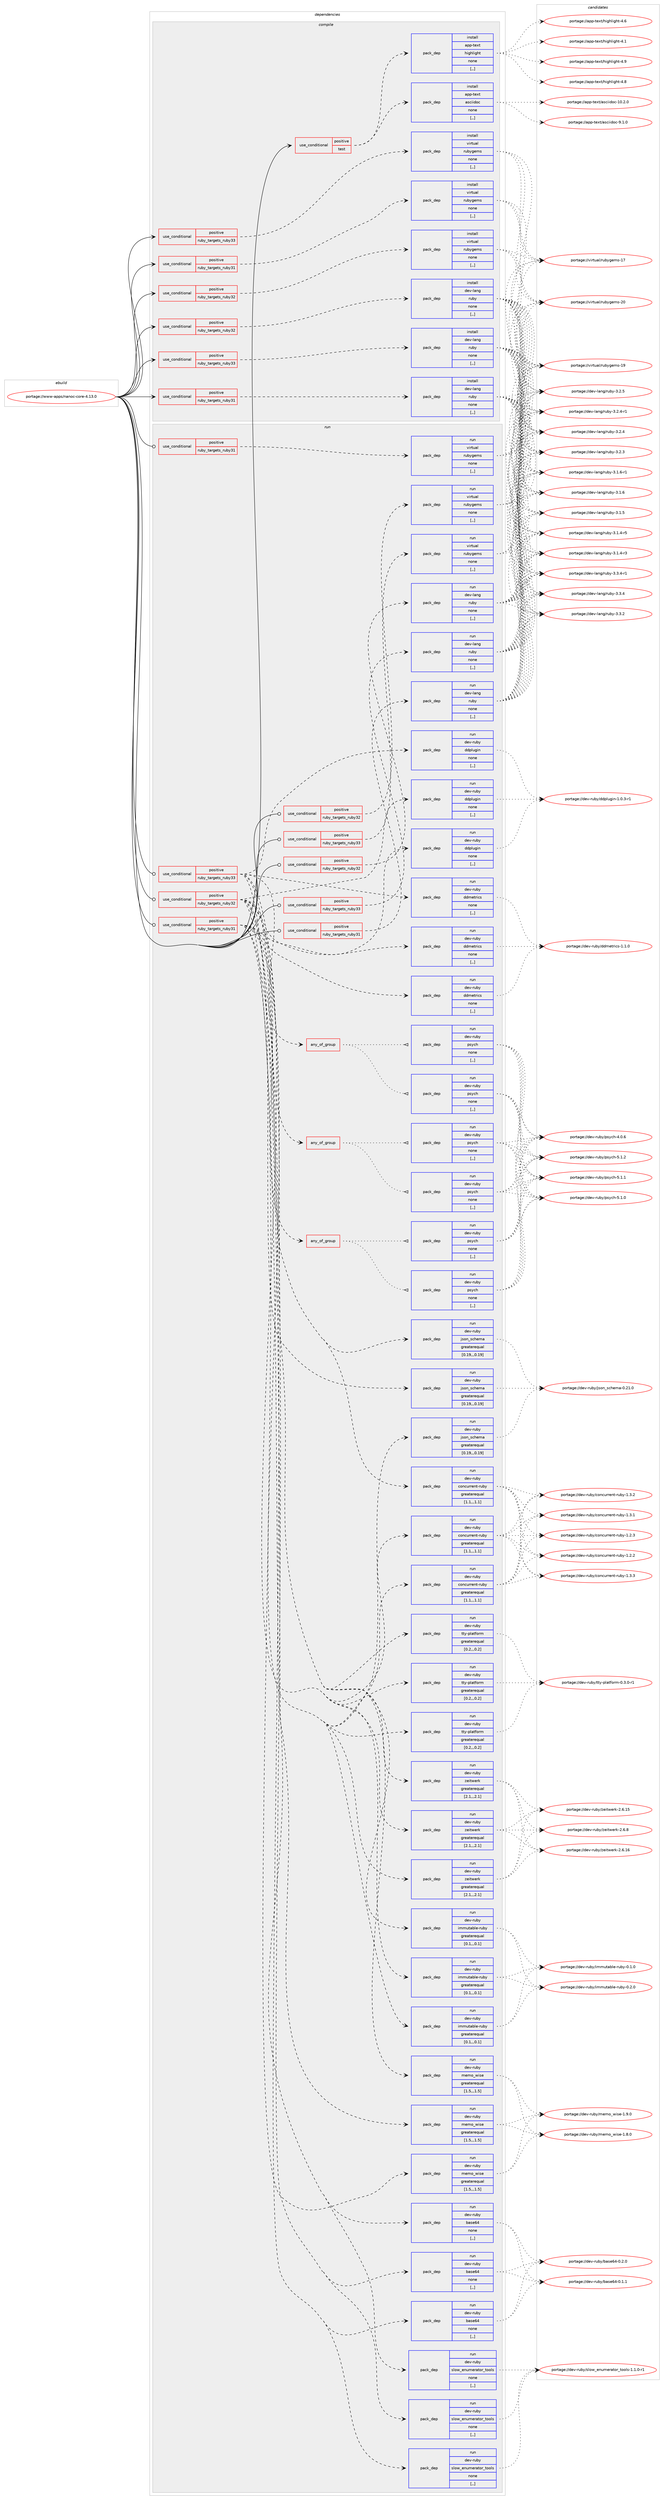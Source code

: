 digraph prolog {

# *************
# Graph options
# *************

newrank=true;
concentrate=true;
compound=true;
graph [rankdir=LR,fontname=Helvetica,fontsize=10,ranksep=1.5];#, ranksep=2.5, nodesep=0.2];
edge  [arrowhead=vee];
node  [fontname=Helvetica,fontsize=10];

# **********
# The ebuild
# **********

subgraph cluster_leftcol {
color=gray;
label=<<i>ebuild</i>>;
id [label="portage://www-apps/nanoc-core-4.13.0", color=red, width=4, href="../www-apps/nanoc-core-4.13.0.svg"];
}

# ****************
# The dependencies
# ****************

subgraph cluster_midcol {
color=gray;
label=<<i>dependencies</i>>;
subgraph cluster_compile {
fillcolor="#eeeeee";
style=filled;
label=<<i>compile</i>>;
subgraph cond119159 {
dependency447428 [label=<<TABLE BORDER="0" CELLBORDER="1" CELLSPACING="0" CELLPADDING="4"><TR><TD ROWSPAN="3" CELLPADDING="10">use_conditional</TD></TR><TR><TD>positive</TD></TR><TR><TD>ruby_targets_ruby31</TD></TR></TABLE>>, shape=none, color=red];
subgraph pack324971 {
dependency447429 [label=<<TABLE BORDER="0" CELLBORDER="1" CELLSPACING="0" CELLPADDING="4" WIDTH="220"><TR><TD ROWSPAN="6" CELLPADDING="30">pack_dep</TD></TR><TR><TD WIDTH="110">install</TD></TR><TR><TD>dev-lang</TD></TR><TR><TD>ruby</TD></TR><TR><TD>none</TD></TR><TR><TD>[,,]</TD></TR></TABLE>>, shape=none, color=blue];
}
dependency447428:e -> dependency447429:w [weight=20,style="dashed",arrowhead="vee"];
}
id:e -> dependency447428:w [weight=20,style="solid",arrowhead="vee"];
subgraph cond119160 {
dependency447430 [label=<<TABLE BORDER="0" CELLBORDER="1" CELLSPACING="0" CELLPADDING="4"><TR><TD ROWSPAN="3" CELLPADDING="10">use_conditional</TD></TR><TR><TD>positive</TD></TR><TR><TD>ruby_targets_ruby31</TD></TR></TABLE>>, shape=none, color=red];
subgraph pack324972 {
dependency447431 [label=<<TABLE BORDER="0" CELLBORDER="1" CELLSPACING="0" CELLPADDING="4" WIDTH="220"><TR><TD ROWSPAN="6" CELLPADDING="30">pack_dep</TD></TR><TR><TD WIDTH="110">install</TD></TR><TR><TD>virtual</TD></TR><TR><TD>rubygems</TD></TR><TR><TD>none</TD></TR><TR><TD>[,,]</TD></TR></TABLE>>, shape=none, color=blue];
}
dependency447430:e -> dependency447431:w [weight=20,style="dashed",arrowhead="vee"];
}
id:e -> dependency447430:w [weight=20,style="solid",arrowhead="vee"];
subgraph cond119161 {
dependency447432 [label=<<TABLE BORDER="0" CELLBORDER="1" CELLSPACING="0" CELLPADDING="4"><TR><TD ROWSPAN="3" CELLPADDING="10">use_conditional</TD></TR><TR><TD>positive</TD></TR><TR><TD>ruby_targets_ruby32</TD></TR></TABLE>>, shape=none, color=red];
subgraph pack324973 {
dependency447433 [label=<<TABLE BORDER="0" CELLBORDER="1" CELLSPACING="0" CELLPADDING="4" WIDTH="220"><TR><TD ROWSPAN="6" CELLPADDING="30">pack_dep</TD></TR><TR><TD WIDTH="110">install</TD></TR><TR><TD>dev-lang</TD></TR><TR><TD>ruby</TD></TR><TR><TD>none</TD></TR><TR><TD>[,,]</TD></TR></TABLE>>, shape=none, color=blue];
}
dependency447432:e -> dependency447433:w [weight=20,style="dashed",arrowhead="vee"];
}
id:e -> dependency447432:w [weight=20,style="solid",arrowhead="vee"];
subgraph cond119162 {
dependency447434 [label=<<TABLE BORDER="0" CELLBORDER="1" CELLSPACING="0" CELLPADDING="4"><TR><TD ROWSPAN="3" CELLPADDING="10">use_conditional</TD></TR><TR><TD>positive</TD></TR><TR><TD>ruby_targets_ruby32</TD></TR></TABLE>>, shape=none, color=red];
subgraph pack324974 {
dependency447435 [label=<<TABLE BORDER="0" CELLBORDER="1" CELLSPACING="0" CELLPADDING="4" WIDTH="220"><TR><TD ROWSPAN="6" CELLPADDING="30">pack_dep</TD></TR><TR><TD WIDTH="110">install</TD></TR><TR><TD>virtual</TD></TR><TR><TD>rubygems</TD></TR><TR><TD>none</TD></TR><TR><TD>[,,]</TD></TR></TABLE>>, shape=none, color=blue];
}
dependency447434:e -> dependency447435:w [weight=20,style="dashed",arrowhead="vee"];
}
id:e -> dependency447434:w [weight=20,style="solid",arrowhead="vee"];
subgraph cond119163 {
dependency447436 [label=<<TABLE BORDER="0" CELLBORDER="1" CELLSPACING="0" CELLPADDING="4"><TR><TD ROWSPAN="3" CELLPADDING="10">use_conditional</TD></TR><TR><TD>positive</TD></TR><TR><TD>ruby_targets_ruby33</TD></TR></TABLE>>, shape=none, color=red];
subgraph pack324975 {
dependency447437 [label=<<TABLE BORDER="0" CELLBORDER="1" CELLSPACING="0" CELLPADDING="4" WIDTH="220"><TR><TD ROWSPAN="6" CELLPADDING="30">pack_dep</TD></TR><TR><TD WIDTH="110">install</TD></TR><TR><TD>dev-lang</TD></TR><TR><TD>ruby</TD></TR><TR><TD>none</TD></TR><TR><TD>[,,]</TD></TR></TABLE>>, shape=none, color=blue];
}
dependency447436:e -> dependency447437:w [weight=20,style="dashed",arrowhead="vee"];
}
id:e -> dependency447436:w [weight=20,style="solid",arrowhead="vee"];
subgraph cond119164 {
dependency447438 [label=<<TABLE BORDER="0" CELLBORDER="1" CELLSPACING="0" CELLPADDING="4"><TR><TD ROWSPAN="3" CELLPADDING="10">use_conditional</TD></TR><TR><TD>positive</TD></TR><TR><TD>ruby_targets_ruby33</TD></TR></TABLE>>, shape=none, color=red];
subgraph pack324976 {
dependency447439 [label=<<TABLE BORDER="0" CELLBORDER="1" CELLSPACING="0" CELLPADDING="4" WIDTH="220"><TR><TD ROWSPAN="6" CELLPADDING="30">pack_dep</TD></TR><TR><TD WIDTH="110">install</TD></TR><TR><TD>virtual</TD></TR><TR><TD>rubygems</TD></TR><TR><TD>none</TD></TR><TR><TD>[,,]</TD></TR></TABLE>>, shape=none, color=blue];
}
dependency447438:e -> dependency447439:w [weight=20,style="dashed",arrowhead="vee"];
}
id:e -> dependency447438:w [weight=20,style="solid",arrowhead="vee"];
subgraph cond119165 {
dependency447440 [label=<<TABLE BORDER="0" CELLBORDER="1" CELLSPACING="0" CELLPADDING="4"><TR><TD ROWSPAN="3" CELLPADDING="10">use_conditional</TD></TR><TR><TD>positive</TD></TR><TR><TD>test</TD></TR></TABLE>>, shape=none, color=red];
subgraph pack324977 {
dependency447441 [label=<<TABLE BORDER="0" CELLBORDER="1" CELLSPACING="0" CELLPADDING="4" WIDTH="220"><TR><TD ROWSPAN="6" CELLPADDING="30">pack_dep</TD></TR><TR><TD WIDTH="110">install</TD></TR><TR><TD>app-text</TD></TR><TR><TD>asciidoc</TD></TR><TR><TD>none</TD></TR><TR><TD>[,,]</TD></TR></TABLE>>, shape=none, color=blue];
}
dependency447440:e -> dependency447441:w [weight=20,style="dashed",arrowhead="vee"];
subgraph pack324978 {
dependency447442 [label=<<TABLE BORDER="0" CELLBORDER="1" CELLSPACING="0" CELLPADDING="4" WIDTH="220"><TR><TD ROWSPAN="6" CELLPADDING="30">pack_dep</TD></TR><TR><TD WIDTH="110">install</TD></TR><TR><TD>app-text</TD></TR><TR><TD>highlight</TD></TR><TR><TD>none</TD></TR><TR><TD>[,,]</TD></TR></TABLE>>, shape=none, color=blue];
}
dependency447440:e -> dependency447442:w [weight=20,style="dashed",arrowhead="vee"];
}
id:e -> dependency447440:w [weight=20,style="solid",arrowhead="vee"];
}
subgraph cluster_compileandrun {
fillcolor="#eeeeee";
style=filled;
label=<<i>compile and run</i>>;
}
subgraph cluster_run {
fillcolor="#eeeeee";
style=filled;
label=<<i>run</i>>;
subgraph cond119166 {
dependency447443 [label=<<TABLE BORDER="0" CELLBORDER="1" CELLSPACING="0" CELLPADDING="4"><TR><TD ROWSPAN="3" CELLPADDING="10">use_conditional</TD></TR><TR><TD>positive</TD></TR><TR><TD>ruby_targets_ruby31</TD></TR></TABLE>>, shape=none, color=red];
subgraph pack324979 {
dependency447444 [label=<<TABLE BORDER="0" CELLBORDER="1" CELLSPACING="0" CELLPADDING="4" WIDTH="220"><TR><TD ROWSPAN="6" CELLPADDING="30">pack_dep</TD></TR><TR><TD WIDTH="110">run</TD></TR><TR><TD>dev-lang</TD></TR><TR><TD>ruby</TD></TR><TR><TD>none</TD></TR><TR><TD>[,,]</TD></TR></TABLE>>, shape=none, color=blue];
}
dependency447443:e -> dependency447444:w [weight=20,style="dashed",arrowhead="vee"];
}
id:e -> dependency447443:w [weight=20,style="solid",arrowhead="odot"];
subgraph cond119167 {
dependency447445 [label=<<TABLE BORDER="0" CELLBORDER="1" CELLSPACING="0" CELLPADDING="4"><TR><TD ROWSPAN="3" CELLPADDING="10">use_conditional</TD></TR><TR><TD>positive</TD></TR><TR><TD>ruby_targets_ruby31</TD></TR></TABLE>>, shape=none, color=red];
subgraph pack324980 {
dependency447446 [label=<<TABLE BORDER="0" CELLBORDER="1" CELLSPACING="0" CELLPADDING="4" WIDTH="220"><TR><TD ROWSPAN="6" CELLPADDING="30">pack_dep</TD></TR><TR><TD WIDTH="110">run</TD></TR><TR><TD>dev-ruby</TD></TR><TR><TD>base64</TD></TR><TR><TD>none</TD></TR><TR><TD>[,,]</TD></TR></TABLE>>, shape=none, color=blue];
}
dependency447445:e -> dependency447446:w [weight=20,style="dashed",arrowhead="vee"];
subgraph pack324981 {
dependency447447 [label=<<TABLE BORDER="0" CELLBORDER="1" CELLSPACING="0" CELLPADDING="4" WIDTH="220"><TR><TD ROWSPAN="6" CELLPADDING="30">pack_dep</TD></TR><TR><TD WIDTH="110">run</TD></TR><TR><TD>dev-ruby</TD></TR><TR><TD>concurrent-ruby</TD></TR><TR><TD>greaterequal</TD></TR><TR><TD>[1.1,,,1.1]</TD></TR></TABLE>>, shape=none, color=blue];
}
dependency447445:e -> dependency447447:w [weight=20,style="dashed",arrowhead="vee"];
subgraph pack324982 {
dependency447448 [label=<<TABLE BORDER="0" CELLBORDER="1" CELLSPACING="0" CELLPADDING="4" WIDTH="220"><TR><TD ROWSPAN="6" CELLPADDING="30">pack_dep</TD></TR><TR><TD WIDTH="110">run</TD></TR><TR><TD>dev-ruby</TD></TR><TR><TD>ddmetrics</TD></TR><TR><TD>none</TD></TR><TR><TD>[,,]</TD></TR></TABLE>>, shape=none, color=blue];
}
dependency447445:e -> dependency447448:w [weight=20,style="dashed",arrowhead="vee"];
subgraph pack324983 {
dependency447449 [label=<<TABLE BORDER="0" CELLBORDER="1" CELLSPACING="0" CELLPADDING="4" WIDTH="220"><TR><TD ROWSPAN="6" CELLPADDING="30">pack_dep</TD></TR><TR><TD WIDTH="110">run</TD></TR><TR><TD>dev-ruby</TD></TR><TR><TD>ddplugin</TD></TR><TR><TD>none</TD></TR><TR><TD>[,,]</TD></TR></TABLE>>, shape=none, color=blue];
}
dependency447445:e -> dependency447449:w [weight=20,style="dashed",arrowhead="vee"];
subgraph pack324984 {
dependency447450 [label=<<TABLE BORDER="0" CELLBORDER="1" CELLSPACING="0" CELLPADDING="4" WIDTH="220"><TR><TD ROWSPAN="6" CELLPADDING="30">pack_dep</TD></TR><TR><TD WIDTH="110">run</TD></TR><TR><TD>dev-ruby</TD></TR><TR><TD>immutable-ruby</TD></TR><TR><TD>greaterequal</TD></TR><TR><TD>[0.1,,,0.1]</TD></TR></TABLE>>, shape=none, color=blue];
}
dependency447445:e -> dependency447450:w [weight=20,style="dashed",arrowhead="vee"];
subgraph pack324985 {
dependency447451 [label=<<TABLE BORDER="0" CELLBORDER="1" CELLSPACING="0" CELLPADDING="4" WIDTH="220"><TR><TD ROWSPAN="6" CELLPADDING="30">pack_dep</TD></TR><TR><TD WIDTH="110">run</TD></TR><TR><TD>dev-ruby</TD></TR><TR><TD>json_schema</TD></TR><TR><TD>greaterequal</TD></TR><TR><TD>[0.19,,,0.19]</TD></TR></TABLE>>, shape=none, color=blue];
}
dependency447445:e -> dependency447451:w [weight=20,style="dashed",arrowhead="vee"];
subgraph pack324986 {
dependency447452 [label=<<TABLE BORDER="0" CELLBORDER="1" CELLSPACING="0" CELLPADDING="4" WIDTH="220"><TR><TD ROWSPAN="6" CELLPADDING="30">pack_dep</TD></TR><TR><TD WIDTH="110">run</TD></TR><TR><TD>dev-ruby</TD></TR><TR><TD>memo_wise</TD></TR><TR><TD>greaterequal</TD></TR><TR><TD>[1.5,,,1.5]</TD></TR></TABLE>>, shape=none, color=blue];
}
dependency447445:e -> dependency447452:w [weight=20,style="dashed",arrowhead="vee"];
subgraph any3069 {
dependency447453 [label=<<TABLE BORDER="0" CELLBORDER="1" CELLSPACING="0" CELLPADDING="4"><TR><TD CELLPADDING="10">any_of_group</TD></TR></TABLE>>, shape=none, color=red];subgraph pack324987 {
dependency447454 [label=<<TABLE BORDER="0" CELLBORDER="1" CELLSPACING="0" CELLPADDING="4" WIDTH="220"><TR><TD ROWSPAN="6" CELLPADDING="30">pack_dep</TD></TR><TR><TD WIDTH="110">run</TD></TR><TR><TD>dev-ruby</TD></TR><TR><TD>psych</TD></TR><TR><TD>none</TD></TR><TR><TD>[,,]</TD></TR></TABLE>>, shape=none, color=blue];
}
dependency447453:e -> dependency447454:w [weight=20,style="dotted",arrowhead="oinv"];
subgraph pack324988 {
dependency447455 [label=<<TABLE BORDER="0" CELLBORDER="1" CELLSPACING="0" CELLPADDING="4" WIDTH="220"><TR><TD ROWSPAN="6" CELLPADDING="30">pack_dep</TD></TR><TR><TD WIDTH="110">run</TD></TR><TR><TD>dev-ruby</TD></TR><TR><TD>psych</TD></TR><TR><TD>none</TD></TR><TR><TD>[,,]</TD></TR></TABLE>>, shape=none, color=blue];
}
dependency447453:e -> dependency447455:w [weight=20,style="dotted",arrowhead="oinv"];
}
dependency447445:e -> dependency447453:w [weight=20,style="dashed",arrowhead="vee"];
subgraph pack324989 {
dependency447456 [label=<<TABLE BORDER="0" CELLBORDER="1" CELLSPACING="0" CELLPADDING="4" WIDTH="220"><TR><TD ROWSPAN="6" CELLPADDING="30">pack_dep</TD></TR><TR><TD WIDTH="110">run</TD></TR><TR><TD>dev-ruby</TD></TR><TR><TD>slow_enumerator_tools</TD></TR><TR><TD>none</TD></TR><TR><TD>[,,]</TD></TR></TABLE>>, shape=none, color=blue];
}
dependency447445:e -> dependency447456:w [weight=20,style="dashed",arrowhead="vee"];
subgraph pack324990 {
dependency447457 [label=<<TABLE BORDER="0" CELLBORDER="1" CELLSPACING="0" CELLPADDING="4" WIDTH="220"><TR><TD ROWSPAN="6" CELLPADDING="30">pack_dep</TD></TR><TR><TD WIDTH="110">run</TD></TR><TR><TD>dev-ruby</TD></TR><TR><TD>tty-platform</TD></TR><TR><TD>greaterequal</TD></TR><TR><TD>[0.2,,,0.2]</TD></TR></TABLE>>, shape=none, color=blue];
}
dependency447445:e -> dependency447457:w [weight=20,style="dashed",arrowhead="vee"];
subgraph pack324991 {
dependency447458 [label=<<TABLE BORDER="0" CELLBORDER="1" CELLSPACING="0" CELLPADDING="4" WIDTH="220"><TR><TD ROWSPAN="6" CELLPADDING="30">pack_dep</TD></TR><TR><TD WIDTH="110">run</TD></TR><TR><TD>dev-ruby</TD></TR><TR><TD>zeitwerk</TD></TR><TR><TD>greaterequal</TD></TR><TR><TD>[2.1,,,2.1]</TD></TR></TABLE>>, shape=none, color=blue];
}
dependency447445:e -> dependency447458:w [weight=20,style="dashed",arrowhead="vee"];
}
id:e -> dependency447445:w [weight=20,style="solid",arrowhead="odot"];
subgraph cond119168 {
dependency447459 [label=<<TABLE BORDER="0" CELLBORDER="1" CELLSPACING="0" CELLPADDING="4"><TR><TD ROWSPAN="3" CELLPADDING="10">use_conditional</TD></TR><TR><TD>positive</TD></TR><TR><TD>ruby_targets_ruby31</TD></TR></TABLE>>, shape=none, color=red];
subgraph pack324992 {
dependency447460 [label=<<TABLE BORDER="0" CELLBORDER="1" CELLSPACING="0" CELLPADDING="4" WIDTH="220"><TR><TD ROWSPAN="6" CELLPADDING="30">pack_dep</TD></TR><TR><TD WIDTH="110">run</TD></TR><TR><TD>virtual</TD></TR><TR><TD>rubygems</TD></TR><TR><TD>none</TD></TR><TR><TD>[,,]</TD></TR></TABLE>>, shape=none, color=blue];
}
dependency447459:e -> dependency447460:w [weight=20,style="dashed",arrowhead="vee"];
}
id:e -> dependency447459:w [weight=20,style="solid",arrowhead="odot"];
subgraph cond119169 {
dependency447461 [label=<<TABLE BORDER="0" CELLBORDER="1" CELLSPACING="0" CELLPADDING="4"><TR><TD ROWSPAN="3" CELLPADDING="10">use_conditional</TD></TR><TR><TD>positive</TD></TR><TR><TD>ruby_targets_ruby32</TD></TR></TABLE>>, shape=none, color=red];
subgraph pack324993 {
dependency447462 [label=<<TABLE BORDER="0" CELLBORDER="1" CELLSPACING="0" CELLPADDING="4" WIDTH="220"><TR><TD ROWSPAN="6" CELLPADDING="30">pack_dep</TD></TR><TR><TD WIDTH="110">run</TD></TR><TR><TD>dev-lang</TD></TR><TR><TD>ruby</TD></TR><TR><TD>none</TD></TR><TR><TD>[,,]</TD></TR></TABLE>>, shape=none, color=blue];
}
dependency447461:e -> dependency447462:w [weight=20,style="dashed",arrowhead="vee"];
}
id:e -> dependency447461:w [weight=20,style="solid",arrowhead="odot"];
subgraph cond119170 {
dependency447463 [label=<<TABLE BORDER="0" CELLBORDER="1" CELLSPACING="0" CELLPADDING="4"><TR><TD ROWSPAN="3" CELLPADDING="10">use_conditional</TD></TR><TR><TD>positive</TD></TR><TR><TD>ruby_targets_ruby32</TD></TR></TABLE>>, shape=none, color=red];
subgraph pack324994 {
dependency447464 [label=<<TABLE BORDER="0" CELLBORDER="1" CELLSPACING="0" CELLPADDING="4" WIDTH="220"><TR><TD ROWSPAN="6" CELLPADDING="30">pack_dep</TD></TR><TR><TD WIDTH="110">run</TD></TR><TR><TD>dev-ruby</TD></TR><TR><TD>base64</TD></TR><TR><TD>none</TD></TR><TR><TD>[,,]</TD></TR></TABLE>>, shape=none, color=blue];
}
dependency447463:e -> dependency447464:w [weight=20,style="dashed",arrowhead="vee"];
subgraph pack324995 {
dependency447465 [label=<<TABLE BORDER="0" CELLBORDER="1" CELLSPACING="0" CELLPADDING="4" WIDTH="220"><TR><TD ROWSPAN="6" CELLPADDING="30">pack_dep</TD></TR><TR><TD WIDTH="110">run</TD></TR><TR><TD>dev-ruby</TD></TR><TR><TD>concurrent-ruby</TD></TR><TR><TD>greaterequal</TD></TR><TR><TD>[1.1,,,1.1]</TD></TR></TABLE>>, shape=none, color=blue];
}
dependency447463:e -> dependency447465:w [weight=20,style="dashed",arrowhead="vee"];
subgraph pack324996 {
dependency447466 [label=<<TABLE BORDER="0" CELLBORDER="1" CELLSPACING="0" CELLPADDING="4" WIDTH="220"><TR><TD ROWSPAN="6" CELLPADDING="30">pack_dep</TD></TR><TR><TD WIDTH="110">run</TD></TR><TR><TD>dev-ruby</TD></TR><TR><TD>ddmetrics</TD></TR><TR><TD>none</TD></TR><TR><TD>[,,]</TD></TR></TABLE>>, shape=none, color=blue];
}
dependency447463:e -> dependency447466:w [weight=20,style="dashed",arrowhead="vee"];
subgraph pack324997 {
dependency447467 [label=<<TABLE BORDER="0" CELLBORDER="1" CELLSPACING="0" CELLPADDING="4" WIDTH="220"><TR><TD ROWSPAN="6" CELLPADDING="30">pack_dep</TD></TR><TR><TD WIDTH="110">run</TD></TR><TR><TD>dev-ruby</TD></TR><TR><TD>ddplugin</TD></TR><TR><TD>none</TD></TR><TR><TD>[,,]</TD></TR></TABLE>>, shape=none, color=blue];
}
dependency447463:e -> dependency447467:w [weight=20,style="dashed",arrowhead="vee"];
subgraph pack324998 {
dependency447468 [label=<<TABLE BORDER="0" CELLBORDER="1" CELLSPACING="0" CELLPADDING="4" WIDTH="220"><TR><TD ROWSPAN="6" CELLPADDING="30">pack_dep</TD></TR><TR><TD WIDTH="110">run</TD></TR><TR><TD>dev-ruby</TD></TR><TR><TD>immutable-ruby</TD></TR><TR><TD>greaterequal</TD></TR><TR><TD>[0.1,,,0.1]</TD></TR></TABLE>>, shape=none, color=blue];
}
dependency447463:e -> dependency447468:w [weight=20,style="dashed",arrowhead="vee"];
subgraph pack324999 {
dependency447469 [label=<<TABLE BORDER="0" CELLBORDER="1" CELLSPACING="0" CELLPADDING="4" WIDTH="220"><TR><TD ROWSPAN="6" CELLPADDING="30">pack_dep</TD></TR><TR><TD WIDTH="110">run</TD></TR><TR><TD>dev-ruby</TD></TR><TR><TD>json_schema</TD></TR><TR><TD>greaterequal</TD></TR><TR><TD>[0.19,,,0.19]</TD></TR></TABLE>>, shape=none, color=blue];
}
dependency447463:e -> dependency447469:w [weight=20,style="dashed",arrowhead="vee"];
subgraph pack325000 {
dependency447470 [label=<<TABLE BORDER="0" CELLBORDER="1" CELLSPACING="0" CELLPADDING="4" WIDTH="220"><TR><TD ROWSPAN="6" CELLPADDING="30">pack_dep</TD></TR><TR><TD WIDTH="110">run</TD></TR><TR><TD>dev-ruby</TD></TR><TR><TD>memo_wise</TD></TR><TR><TD>greaterequal</TD></TR><TR><TD>[1.5,,,1.5]</TD></TR></TABLE>>, shape=none, color=blue];
}
dependency447463:e -> dependency447470:w [weight=20,style="dashed",arrowhead="vee"];
subgraph any3070 {
dependency447471 [label=<<TABLE BORDER="0" CELLBORDER="1" CELLSPACING="0" CELLPADDING="4"><TR><TD CELLPADDING="10">any_of_group</TD></TR></TABLE>>, shape=none, color=red];subgraph pack325001 {
dependency447472 [label=<<TABLE BORDER="0" CELLBORDER="1" CELLSPACING="0" CELLPADDING="4" WIDTH="220"><TR><TD ROWSPAN="6" CELLPADDING="30">pack_dep</TD></TR><TR><TD WIDTH="110">run</TD></TR><TR><TD>dev-ruby</TD></TR><TR><TD>psych</TD></TR><TR><TD>none</TD></TR><TR><TD>[,,]</TD></TR></TABLE>>, shape=none, color=blue];
}
dependency447471:e -> dependency447472:w [weight=20,style="dotted",arrowhead="oinv"];
subgraph pack325002 {
dependency447473 [label=<<TABLE BORDER="0" CELLBORDER="1" CELLSPACING="0" CELLPADDING="4" WIDTH="220"><TR><TD ROWSPAN="6" CELLPADDING="30">pack_dep</TD></TR><TR><TD WIDTH="110">run</TD></TR><TR><TD>dev-ruby</TD></TR><TR><TD>psych</TD></TR><TR><TD>none</TD></TR><TR><TD>[,,]</TD></TR></TABLE>>, shape=none, color=blue];
}
dependency447471:e -> dependency447473:w [weight=20,style="dotted",arrowhead="oinv"];
}
dependency447463:e -> dependency447471:w [weight=20,style="dashed",arrowhead="vee"];
subgraph pack325003 {
dependency447474 [label=<<TABLE BORDER="0" CELLBORDER="1" CELLSPACING="0" CELLPADDING="4" WIDTH="220"><TR><TD ROWSPAN="6" CELLPADDING="30">pack_dep</TD></TR><TR><TD WIDTH="110">run</TD></TR><TR><TD>dev-ruby</TD></TR><TR><TD>slow_enumerator_tools</TD></TR><TR><TD>none</TD></TR><TR><TD>[,,]</TD></TR></TABLE>>, shape=none, color=blue];
}
dependency447463:e -> dependency447474:w [weight=20,style="dashed",arrowhead="vee"];
subgraph pack325004 {
dependency447475 [label=<<TABLE BORDER="0" CELLBORDER="1" CELLSPACING="0" CELLPADDING="4" WIDTH="220"><TR><TD ROWSPAN="6" CELLPADDING="30">pack_dep</TD></TR><TR><TD WIDTH="110">run</TD></TR><TR><TD>dev-ruby</TD></TR><TR><TD>tty-platform</TD></TR><TR><TD>greaterequal</TD></TR><TR><TD>[0.2,,,0.2]</TD></TR></TABLE>>, shape=none, color=blue];
}
dependency447463:e -> dependency447475:w [weight=20,style="dashed",arrowhead="vee"];
subgraph pack325005 {
dependency447476 [label=<<TABLE BORDER="0" CELLBORDER="1" CELLSPACING="0" CELLPADDING="4" WIDTH="220"><TR><TD ROWSPAN="6" CELLPADDING="30">pack_dep</TD></TR><TR><TD WIDTH="110">run</TD></TR><TR><TD>dev-ruby</TD></TR><TR><TD>zeitwerk</TD></TR><TR><TD>greaterequal</TD></TR><TR><TD>[2.1,,,2.1]</TD></TR></TABLE>>, shape=none, color=blue];
}
dependency447463:e -> dependency447476:w [weight=20,style="dashed",arrowhead="vee"];
}
id:e -> dependency447463:w [weight=20,style="solid",arrowhead="odot"];
subgraph cond119171 {
dependency447477 [label=<<TABLE BORDER="0" CELLBORDER="1" CELLSPACING="0" CELLPADDING="4"><TR><TD ROWSPAN="3" CELLPADDING="10">use_conditional</TD></TR><TR><TD>positive</TD></TR><TR><TD>ruby_targets_ruby32</TD></TR></TABLE>>, shape=none, color=red];
subgraph pack325006 {
dependency447478 [label=<<TABLE BORDER="0" CELLBORDER="1" CELLSPACING="0" CELLPADDING="4" WIDTH="220"><TR><TD ROWSPAN="6" CELLPADDING="30">pack_dep</TD></TR><TR><TD WIDTH="110">run</TD></TR><TR><TD>virtual</TD></TR><TR><TD>rubygems</TD></TR><TR><TD>none</TD></TR><TR><TD>[,,]</TD></TR></TABLE>>, shape=none, color=blue];
}
dependency447477:e -> dependency447478:w [weight=20,style="dashed",arrowhead="vee"];
}
id:e -> dependency447477:w [weight=20,style="solid",arrowhead="odot"];
subgraph cond119172 {
dependency447479 [label=<<TABLE BORDER="0" CELLBORDER="1" CELLSPACING="0" CELLPADDING="4"><TR><TD ROWSPAN="3" CELLPADDING="10">use_conditional</TD></TR><TR><TD>positive</TD></TR><TR><TD>ruby_targets_ruby33</TD></TR></TABLE>>, shape=none, color=red];
subgraph pack325007 {
dependency447480 [label=<<TABLE BORDER="0" CELLBORDER="1" CELLSPACING="0" CELLPADDING="4" WIDTH="220"><TR><TD ROWSPAN="6" CELLPADDING="30">pack_dep</TD></TR><TR><TD WIDTH="110">run</TD></TR><TR><TD>dev-lang</TD></TR><TR><TD>ruby</TD></TR><TR><TD>none</TD></TR><TR><TD>[,,]</TD></TR></TABLE>>, shape=none, color=blue];
}
dependency447479:e -> dependency447480:w [weight=20,style="dashed",arrowhead="vee"];
}
id:e -> dependency447479:w [weight=20,style="solid",arrowhead="odot"];
subgraph cond119173 {
dependency447481 [label=<<TABLE BORDER="0" CELLBORDER="1" CELLSPACING="0" CELLPADDING="4"><TR><TD ROWSPAN="3" CELLPADDING="10">use_conditional</TD></TR><TR><TD>positive</TD></TR><TR><TD>ruby_targets_ruby33</TD></TR></TABLE>>, shape=none, color=red];
subgraph pack325008 {
dependency447482 [label=<<TABLE BORDER="0" CELLBORDER="1" CELLSPACING="0" CELLPADDING="4" WIDTH="220"><TR><TD ROWSPAN="6" CELLPADDING="30">pack_dep</TD></TR><TR><TD WIDTH="110">run</TD></TR><TR><TD>dev-ruby</TD></TR><TR><TD>base64</TD></TR><TR><TD>none</TD></TR><TR><TD>[,,]</TD></TR></TABLE>>, shape=none, color=blue];
}
dependency447481:e -> dependency447482:w [weight=20,style="dashed",arrowhead="vee"];
subgraph pack325009 {
dependency447483 [label=<<TABLE BORDER="0" CELLBORDER="1" CELLSPACING="0" CELLPADDING="4" WIDTH="220"><TR><TD ROWSPAN="6" CELLPADDING="30">pack_dep</TD></TR><TR><TD WIDTH="110">run</TD></TR><TR><TD>dev-ruby</TD></TR><TR><TD>concurrent-ruby</TD></TR><TR><TD>greaterequal</TD></TR><TR><TD>[1.1,,,1.1]</TD></TR></TABLE>>, shape=none, color=blue];
}
dependency447481:e -> dependency447483:w [weight=20,style="dashed",arrowhead="vee"];
subgraph pack325010 {
dependency447484 [label=<<TABLE BORDER="0" CELLBORDER="1" CELLSPACING="0" CELLPADDING="4" WIDTH="220"><TR><TD ROWSPAN="6" CELLPADDING="30">pack_dep</TD></TR><TR><TD WIDTH="110">run</TD></TR><TR><TD>dev-ruby</TD></TR><TR><TD>ddmetrics</TD></TR><TR><TD>none</TD></TR><TR><TD>[,,]</TD></TR></TABLE>>, shape=none, color=blue];
}
dependency447481:e -> dependency447484:w [weight=20,style="dashed",arrowhead="vee"];
subgraph pack325011 {
dependency447485 [label=<<TABLE BORDER="0" CELLBORDER="1" CELLSPACING="0" CELLPADDING="4" WIDTH="220"><TR><TD ROWSPAN="6" CELLPADDING="30">pack_dep</TD></TR><TR><TD WIDTH="110">run</TD></TR><TR><TD>dev-ruby</TD></TR><TR><TD>ddplugin</TD></TR><TR><TD>none</TD></TR><TR><TD>[,,]</TD></TR></TABLE>>, shape=none, color=blue];
}
dependency447481:e -> dependency447485:w [weight=20,style="dashed",arrowhead="vee"];
subgraph pack325012 {
dependency447486 [label=<<TABLE BORDER="0" CELLBORDER="1" CELLSPACING="0" CELLPADDING="4" WIDTH="220"><TR><TD ROWSPAN="6" CELLPADDING="30">pack_dep</TD></TR><TR><TD WIDTH="110">run</TD></TR><TR><TD>dev-ruby</TD></TR><TR><TD>immutable-ruby</TD></TR><TR><TD>greaterequal</TD></TR><TR><TD>[0.1,,,0.1]</TD></TR></TABLE>>, shape=none, color=blue];
}
dependency447481:e -> dependency447486:w [weight=20,style="dashed",arrowhead="vee"];
subgraph pack325013 {
dependency447487 [label=<<TABLE BORDER="0" CELLBORDER="1" CELLSPACING="0" CELLPADDING="4" WIDTH="220"><TR><TD ROWSPAN="6" CELLPADDING="30">pack_dep</TD></TR><TR><TD WIDTH="110">run</TD></TR><TR><TD>dev-ruby</TD></TR><TR><TD>json_schema</TD></TR><TR><TD>greaterequal</TD></TR><TR><TD>[0.19,,,0.19]</TD></TR></TABLE>>, shape=none, color=blue];
}
dependency447481:e -> dependency447487:w [weight=20,style="dashed",arrowhead="vee"];
subgraph pack325014 {
dependency447488 [label=<<TABLE BORDER="0" CELLBORDER="1" CELLSPACING="0" CELLPADDING="4" WIDTH="220"><TR><TD ROWSPAN="6" CELLPADDING="30">pack_dep</TD></TR><TR><TD WIDTH="110">run</TD></TR><TR><TD>dev-ruby</TD></TR><TR><TD>memo_wise</TD></TR><TR><TD>greaterequal</TD></TR><TR><TD>[1.5,,,1.5]</TD></TR></TABLE>>, shape=none, color=blue];
}
dependency447481:e -> dependency447488:w [weight=20,style="dashed",arrowhead="vee"];
subgraph any3071 {
dependency447489 [label=<<TABLE BORDER="0" CELLBORDER="1" CELLSPACING="0" CELLPADDING="4"><TR><TD CELLPADDING="10">any_of_group</TD></TR></TABLE>>, shape=none, color=red];subgraph pack325015 {
dependency447490 [label=<<TABLE BORDER="0" CELLBORDER="1" CELLSPACING="0" CELLPADDING="4" WIDTH="220"><TR><TD ROWSPAN="6" CELLPADDING="30">pack_dep</TD></TR><TR><TD WIDTH="110">run</TD></TR><TR><TD>dev-ruby</TD></TR><TR><TD>psych</TD></TR><TR><TD>none</TD></TR><TR><TD>[,,]</TD></TR></TABLE>>, shape=none, color=blue];
}
dependency447489:e -> dependency447490:w [weight=20,style="dotted",arrowhead="oinv"];
subgraph pack325016 {
dependency447491 [label=<<TABLE BORDER="0" CELLBORDER="1" CELLSPACING="0" CELLPADDING="4" WIDTH="220"><TR><TD ROWSPAN="6" CELLPADDING="30">pack_dep</TD></TR><TR><TD WIDTH="110">run</TD></TR><TR><TD>dev-ruby</TD></TR><TR><TD>psych</TD></TR><TR><TD>none</TD></TR><TR><TD>[,,]</TD></TR></TABLE>>, shape=none, color=blue];
}
dependency447489:e -> dependency447491:w [weight=20,style="dotted",arrowhead="oinv"];
}
dependency447481:e -> dependency447489:w [weight=20,style="dashed",arrowhead="vee"];
subgraph pack325017 {
dependency447492 [label=<<TABLE BORDER="0" CELLBORDER="1" CELLSPACING="0" CELLPADDING="4" WIDTH="220"><TR><TD ROWSPAN="6" CELLPADDING="30">pack_dep</TD></TR><TR><TD WIDTH="110">run</TD></TR><TR><TD>dev-ruby</TD></TR><TR><TD>slow_enumerator_tools</TD></TR><TR><TD>none</TD></TR><TR><TD>[,,]</TD></TR></TABLE>>, shape=none, color=blue];
}
dependency447481:e -> dependency447492:w [weight=20,style="dashed",arrowhead="vee"];
subgraph pack325018 {
dependency447493 [label=<<TABLE BORDER="0" CELLBORDER="1" CELLSPACING="0" CELLPADDING="4" WIDTH="220"><TR><TD ROWSPAN="6" CELLPADDING="30">pack_dep</TD></TR><TR><TD WIDTH="110">run</TD></TR><TR><TD>dev-ruby</TD></TR><TR><TD>tty-platform</TD></TR><TR><TD>greaterequal</TD></TR><TR><TD>[0.2,,,0.2]</TD></TR></TABLE>>, shape=none, color=blue];
}
dependency447481:e -> dependency447493:w [weight=20,style="dashed",arrowhead="vee"];
subgraph pack325019 {
dependency447494 [label=<<TABLE BORDER="0" CELLBORDER="1" CELLSPACING="0" CELLPADDING="4" WIDTH="220"><TR><TD ROWSPAN="6" CELLPADDING="30">pack_dep</TD></TR><TR><TD WIDTH="110">run</TD></TR><TR><TD>dev-ruby</TD></TR><TR><TD>zeitwerk</TD></TR><TR><TD>greaterequal</TD></TR><TR><TD>[2.1,,,2.1]</TD></TR></TABLE>>, shape=none, color=blue];
}
dependency447481:e -> dependency447494:w [weight=20,style="dashed",arrowhead="vee"];
}
id:e -> dependency447481:w [weight=20,style="solid",arrowhead="odot"];
subgraph cond119174 {
dependency447495 [label=<<TABLE BORDER="0" CELLBORDER="1" CELLSPACING="0" CELLPADDING="4"><TR><TD ROWSPAN="3" CELLPADDING="10">use_conditional</TD></TR><TR><TD>positive</TD></TR><TR><TD>ruby_targets_ruby33</TD></TR></TABLE>>, shape=none, color=red];
subgraph pack325020 {
dependency447496 [label=<<TABLE BORDER="0" CELLBORDER="1" CELLSPACING="0" CELLPADDING="4" WIDTH="220"><TR><TD ROWSPAN="6" CELLPADDING="30">pack_dep</TD></TR><TR><TD WIDTH="110">run</TD></TR><TR><TD>virtual</TD></TR><TR><TD>rubygems</TD></TR><TR><TD>none</TD></TR><TR><TD>[,,]</TD></TR></TABLE>>, shape=none, color=blue];
}
dependency447495:e -> dependency447496:w [weight=20,style="dashed",arrowhead="vee"];
}
id:e -> dependency447495:w [weight=20,style="solid",arrowhead="odot"];
}
}

# **************
# The candidates
# **************

subgraph cluster_choices {
rank=same;
color=gray;
label=<<i>candidates</i>>;

subgraph choice324971 {
color=black;
nodesep=1;
choice100101118451089711010347114117981214551465146524511449 [label="portage://dev-lang/ruby-3.3.4-r1", color=red, width=4,href="../dev-lang/ruby-3.3.4-r1.svg"];
choice10010111845108971101034711411798121455146514652 [label="portage://dev-lang/ruby-3.3.4", color=red, width=4,href="../dev-lang/ruby-3.3.4.svg"];
choice10010111845108971101034711411798121455146514650 [label="portage://dev-lang/ruby-3.3.2", color=red, width=4,href="../dev-lang/ruby-3.3.2.svg"];
choice10010111845108971101034711411798121455146504653 [label="portage://dev-lang/ruby-3.2.5", color=red, width=4,href="../dev-lang/ruby-3.2.5.svg"];
choice100101118451089711010347114117981214551465046524511449 [label="portage://dev-lang/ruby-3.2.4-r1", color=red, width=4,href="../dev-lang/ruby-3.2.4-r1.svg"];
choice10010111845108971101034711411798121455146504652 [label="portage://dev-lang/ruby-3.2.4", color=red, width=4,href="../dev-lang/ruby-3.2.4.svg"];
choice10010111845108971101034711411798121455146504651 [label="portage://dev-lang/ruby-3.2.3", color=red, width=4,href="../dev-lang/ruby-3.2.3.svg"];
choice100101118451089711010347114117981214551464946544511449 [label="portage://dev-lang/ruby-3.1.6-r1", color=red, width=4,href="../dev-lang/ruby-3.1.6-r1.svg"];
choice10010111845108971101034711411798121455146494654 [label="portage://dev-lang/ruby-3.1.6", color=red, width=4,href="../dev-lang/ruby-3.1.6.svg"];
choice10010111845108971101034711411798121455146494653 [label="portage://dev-lang/ruby-3.1.5", color=red, width=4,href="../dev-lang/ruby-3.1.5.svg"];
choice100101118451089711010347114117981214551464946524511453 [label="portage://dev-lang/ruby-3.1.4-r5", color=red, width=4,href="../dev-lang/ruby-3.1.4-r5.svg"];
choice100101118451089711010347114117981214551464946524511451 [label="portage://dev-lang/ruby-3.1.4-r3", color=red, width=4,href="../dev-lang/ruby-3.1.4-r3.svg"];
dependency447429:e -> choice100101118451089711010347114117981214551465146524511449:w [style=dotted,weight="100"];
dependency447429:e -> choice10010111845108971101034711411798121455146514652:w [style=dotted,weight="100"];
dependency447429:e -> choice10010111845108971101034711411798121455146514650:w [style=dotted,weight="100"];
dependency447429:e -> choice10010111845108971101034711411798121455146504653:w [style=dotted,weight="100"];
dependency447429:e -> choice100101118451089711010347114117981214551465046524511449:w [style=dotted,weight="100"];
dependency447429:e -> choice10010111845108971101034711411798121455146504652:w [style=dotted,weight="100"];
dependency447429:e -> choice10010111845108971101034711411798121455146504651:w [style=dotted,weight="100"];
dependency447429:e -> choice100101118451089711010347114117981214551464946544511449:w [style=dotted,weight="100"];
dependency447429:e -> choice10010111845108971101034711411798121455146494654:w [style=dotted,weight="100"];
dependency447429:e -> choice10010111845108971101034711411798121455146494653:w [style=dotted,weight="100"];
dependency447429:e -> choice100101118451089711010347114117981214551464946524511453:w [style=dotted,weight="100"];
dependency447429:e -> choice100101118451089711010347114117981214551464946524511451:w [style=dotted,weight="100"];
}
subgraph choice324972 {
color=black;
nodesep=1;
choice118105114116117971084711411798121103101109115455048 [label="portage://virtual/rubygems-20", color=red, width=4,href="../virtual/rubygems-20.svg"];
choice118105114116117971084711411798121103101109115454957 [label="portage://virtual/rubygems-19", color=red, width=4,href="../virtual/rubygems-19.svg"];
choice118105114116117971084711411798121103101109115454955 [label="portage://virtual/rubygems-17", color=red, width=4,href="../virtual/rubygems-17.svg"];
dependency447431:e -> choice118105114116117971084711411798121103101109115455048:w [style=dotted,weight="100"];
dependency447431:e -> choice118105114116117971084711411798121103101109115454957:w [style=dotted,weight="100"];
dependency447431:e -> choice118105114116117971084711411798121103101109115454955:w [style=dotted,weight="100"];
}
subgraph choice324973 {
color=black;
nodesep=1;
choice100101118451089711010347114117981214551465146524511449 [label="portage://dev-lang/ruby-3.3.4-r1", color=red, width=4,href="../dev-lang/ruby-3.3.4-r1.svg"];
choice10010111845108971101034711411798121455146514652 [label="portage://dev-lang/ruby-3.3.4", color=red, width=4,href="../dev-lang/ruby-3.3.4.svg"];
choice10010111845108971101034711411798121455146514650 [label="portage://dev-lang/ruby-3.3.2", color=red, width=4,href="../dev-lang/ruby-3.3.2.svg"];
choice10010111845108971101034711411798121455146504653 [label="portage://dev-lang/ruby-3.2.5", color=red, width=4,href="../dev-lang/ruby-3.2.5.svg"];
choice100101118451089711010347114117981214551465046524511449 [label="portage://dev-lang/ruby-3.2.4-r1", color=red, width=4,href="../dev-lang/ruby-3.2.4-r1.svg"];
choice10010111845108971101034711411798121455146504652 [label="portage://dev-lang/ruby-3.2.4", color=red, width=4,href="../dev-lang/ruby-3.2.4.svg"];
choice10010111845108971101034711411798121455146504651 [label="portage://dev-lang/ruby-3.2.3", color=red, width=4,href="../dev-lang/ruby-3.2.3.svg"];
choice100101118451089711010347114117981214551464946544511449 [label="portage://dev-lang/ruby-3.1.6-r1", color=red, width=4,href="../dev-lang/ruby-3.1.6-r1.svg"];
choice10010111845108971101034711411798121455146494654 [label="portage://dev-lang/ruby-3.1.6", color=red, width=4,href="../dev-lang/ruby-3.1.6.svg"];
choice10010111845108971101034711411798121455146494653 [label="portage://dev-lang/ruby-3.1.5", color=red, width=4,href="../dev-lang/ruby-3.1.5.svg"];
choice100101118451089711010347114117981214551464946524511453 [label="portage://dev-lang/ruby-3.1.4-r5", color=red, width=4,href="../dev-lang/ruby-3.1.4-r5.svg"];
choice100101118451089711010347114117981214551464946524511451 [label="portage://dev-lang/ruby-3.1.4-r3", color=red, width=4,href="../dev-lang/ruby-3.1.4-r3.svg"];
dependency447433:e -> choice100101118451089711010347114117981214551465146524511449:w [style=dotted,weight="100"];
dependency447433:e -> choice10010111845108971101034711411798121455146514652:w [style=dotted,weight="100"];
dependency447433:e -> choice10010111845108971101034711411798121455146514650:w [style=dotted,weight="100"];
dependency447433:e -> choice10010111845108971101034711411798121455146504653:w [style=dotted,weight="100"];
dependency447433:e -> choice100101118451089711010347114117981214551465046524511449:w [style=dotted,weight="100"];
dependency447433:e -> choice10010111845108971101034711411798121455146504652:w [style=dotted,weight="100"];
dependency447433:e -> choice10010111845108971101034711411798121455146504651:w [style=dotted,weight="100"];
dependency447433:e -> choice100101118451089711010347114117981214551464946544511449:w [style=dotted,weight="100"];
dependency447433:e -> choice10010111845108971101034711411798121455146494654:w [style=dotted,weight="100"];
dependency447433:e -> choice10010111845108971101034711411798121455146494653:w [style=dotted,weight="100"];
dependency447433:e -> choice100101118451089711010347114117981214551464946524511453:w [style=dotted,weight="100"];
dependency447433:e -> choice100101118451089711010347114117981214551464946524511451:w [style=dotted,weight="100"];
}
subgraph choice324974 {
color=black;
nodesep=1;
choice118105114116117971084711411798121103101109115455048 [label="portage://virtual/rubygems-20", color=red, width=4,href="../virtual/rubygems-20.svg"];
choice118105114116117971084711411798121103101109115454957 [label="portage://virtual/rubygems-19", color=red, width=4,href="../virtual/rubygems-19.svg"];
choice118105114116117971084711411798121103101109115454955 [label="portage://virtual/rubygems-17", color=red, width=4,href="../virtual/rubygems-17.svg"];
dependency447435:e -> choice118105114116117971084711411798121103101109115455048:w [style=dotted,weight="100"];
dependency447435:e -> choice118105114116117971084711411798121103101109115454957:w [style=dotted,weight="100"];
dependency447435:e -> choice118105114116117971084711411798121103101109115454955:w [style=dotted,weight="100"];
}
subgraph choice324975 {
color=black;
nodesep=1;
choice100101118451089711010347114117981214551465146524511449 [label="portage://dev-lang/ruby-3.3.4-r1", color=red, width=4,href="../dev-lang/ruby-3.3.4-r1.svg"];
choice10010111845108971101034711411798121455146514652 [label="portage://dev-lang/ruby-3.3.4", color=red, width=4,href="../dev-lang/ruby-3.3.4.svg"];
choice10010111845108971101034711411798121455146514650 [label="portage://dev-lang/ruby-3.3.2", color=red, width=4,href="../dev-lang/ruby-3.3.2.svg"];
choice10010111845108971101034711411798121455146504653 [label="portage://dev-lang/ruby-3.2.5", color=red, width=4,href="../dev-lang/ruby-3.2.5.svg"];
choice100101118451089711010347114117981214551465046524511449 [label="portage://dev-lang/ruby-3.2.4-r1", color=red, width=4,href="../dev-lang/ruby-3.2.4-r1.svg"];
choice10010111845108971101034711411798121455146504652 [label="portage://dev-lang/ruby-3.2.4", color=red, width=4,href="../dev-lang/ruby-3.2.4.svg"];
choice10010111845108971101034711411798121455146504651 [label="portage://dev-lang/ruby-3.2.3", color=red, width=4,href="../dev-lang/ruby-3.2.3.svg"];
choice100101118451089711010347114117981214551464946544511449 [label="portage://dev-lang/ruby-3.1.6-r1", color=red, width=4,href="../dev-lang/ruby-3.1.6-r1.svg"];
choice10010111845108971101034711411798121455146494654 [label="portage://dev-lang/ruby-3.1.6", color=red, width=4,href="../dev-lang/ruby-3.1.6.svg"];
choice10010111845108971101034711411798121455146494653 [label="portage://dev-lang/ruby-3.1.5", color=red, width=4,href="../dev-lang/ruby-3.1.5.svg"];
choice100101118451089711010347114117981214551464946524511453 [label="portage://dev-lang/ruby-3.1.4-r5", color=red, width=4,href="../dev-lang/ruby-3.1.4-r5.svg"];
choice100101118451089711010347114117981214551464946524511451 [label="portage://dev-lang/ruby-3.1.4-r3", color=red, width=4,href="../dev-lang/ruby-3.1.4-r3.svg"];
dependency447437:e -> choice100101118451089711010347114117981214551465146524511449:w [style=dotted,weight="100"];
dependency447437:e -> choice10010111845108971101034711411798121455146514652:w [style=dotted,weight="100"];
dependency447437:e -> choice10010111845108971101034711411798121455146514650:w [style=dotted,weight="100"];
dependency447437:e -> choice10010111845108971101034711411798121455146504653:w [style=dotted,weight="100"];
dependency447437:e -> choice100101118451089711010347114117981214551465046524511449:w [style=dotted,weight="100"];
dependency447437:e -> choice10010111845108971101034711411798121455146504652:w [style=dotted,weight="100"];
dependency447437:e -> choice10010111845108971101034711411798121455146504651:w [style=dotted,weight="100"];
dependency447437:e -> choice100101118451089711010347114117981214551464946544511449:w [style=dotted,weight="100"];
dependency447437:e -> choice10010111845108971101034711411798121455146494654:w [style=dotted,weight="100"];
dependency447437:e -> choice10010111845108971101034711411798121455146494653:w [style=dotted,weight="100"];
dependency447437:e -> choice100101118451089711010347114117981214551464946524511453:w [style=dotted,weight="100"];
dependency447437:e -> choice100101118451089711010347114117981214551464946524511451:w [style=dotted,weight="100"];
}
subgraph choice324976 {
color=black;
nodesep=1;
choice118105114116117971084711411798121103101109115455048 [label="portage://virtual/rubygems-20", color=red, width=4,href="../virtual/rubygems-20.svg"];
choice118105114116117971084711411798121103101109115454957 [label="portage://virtual/rubygems-19", color=red, width=4,href="../virtual/rubygems-19.svg"];
choice118105114116117971084711411798121103101109115454955 [label="portage://virtual/rubygems-17", color=red, width=4,href="../virtual/rubygems-17.svg"];
dependency447439:e -> choice118105114116117971084711411798121103101109115455048:w [style=dotted,weight="100"];
dependency447439:e -> choice118105114116117971084711411798121103101109115454957:w [style=dotted,weight="100"];
dependency447439:e -> choice118105114116117971084711411798121103101109115454955:w [style=dotted,weight="100"];
}
subgraph choice324977 {
color=black;
nodesep=1;
choice97112112451161011201164797115991051051001119945494846504648 [label="portage://app-text/asciidoc-10.2.0", color=red, width=4,href="../app-text/asciidoc-10.2.0.svg"];
choice971121124511610112011647971159910510510011199455746494648 [label="portage://app-text/asciidoc-9.1.0", color=red, width=4,href="../app-text/asciidoc-9.1.0.svg"];
dependency447441:e -> choice97112112451161011201164797115991051051001119945494846504648:w [style=dotted,weight="100"];
dependency447441:e -> choice971121124511610112011647971159910510510011199455746494648:w [style=dotted,weight="100"];
}
subgraph choice324978 {
color=black;
nodesep=1;
choice97112112451161011201164710410510310410810510310411645524657 [label="portage://app-text/highlight-4.9", color=red, width=4,href="../app-text/highlight-4.9.svg"];
choice97112112451161011201164710410510310410810510310411645524656 [label="portage://app-text/highlight-4.8", color=red, width=4,href="../app-text/highlight-4.8.svg"];
choice97112112451161011201164710410510310410810510310411645524654 [label="portage://app-text/highlight-4.6", color=red, width=4,href="../app-text/highlight-4.6.svg"];
choice97112112451161011201164710410510310410810510310411645524649 [label="portage://app-text/highlight-4.1", color=red, width=4,href="../app-text/highlight-4.1.svg"];
dependency447442:e -> choice97112112451161011201164710410510310410810510310411645524657:w [style=dotted,weight="100"];
dependency447442:e -> choice97112112451161011201164710410510310410810510310411645524656:w [style=dotted,weight="100"];
dependency447442:e -> choice97112112451161011201164710410510310410810510310411645524654:w [style=dotted,weight="100"];
dependency447442:e -> choice97112112451161011201164710410510310410810510310411645524649:w [style=dotted,weight="100"];
}
subgraph choice324979 {
color=black;
nodesep=1;
choice100101118451089711010347114117981214551465146524511449 [label="portage://dev-lang/ruby-3.3.4-r1", color=red, width=4,href="../dev-lang/ruby-3.3.4-r1.svg"];
choice10010111845108971101034711411798121455146514652 [label="portage://dev-lang/ruby-3.3.4", color=red, width=4,href="../dev-lang/ruby-3.3.4.svg"];
choice10010111845108971101034711411798121455146514650 [label="portage://dev-lang/ruby-3.3.2", color=red, width=4,href="../dev-lang/ruby-3.3.2.svg"];
choice10010111845108971101034711411798121455146504653 [label="portage://dev-lang/ruby-3.2.5", color=red, width=4,href="../dev-lang/ruby-3.2.5.svg"];
choice100101118451089711010347114117981214551465046524511449 [label="portage://dev-lang/ruby-3.2.4-r1", color=red, width=4,href="../dev-lang/ruby-3.2.4-r1.svg"];
choice10010111845108971101034711411798121455146504652 [label="portage://dev-lang/ruby-3.2.4", color=red, width=4,href="../dev-lang/ruby-3.2.4.svg"];
choice10010111845108971101034711411798121455146504651 [label="portage://dev-lang/ruby-3.2.3", color=red, width=4,href="../dev-lang/ruby-3.2.3.svg"];
choice100101118451089711010347114117981214551464946544511449 [label="portage://dev-lang/ruby-3.1.6-r1", color=red, width=4,href="../dev-lang/ruby-3.1.6-r1.svg"];
choice10010111845108971101034711411798121455146494654 [label="portage://dev-lang/ruby-3.1.6", color=red, width=4,href="../dev-lang/ruby-3.1.6.svg"];
choice10010111845108971101034711411798121455146494653 [label="portage://dev-lang/ruby-3.1.5", color=red, width=4,href="../dev-lang/ruby-3.1.5.svg"];
choice100101118451089711010347114117981214551464946524511453 [label="portage://dev-lang/ruby-3.1.4-r5", color=red, width=4,href="../dev-lang/ruby-3.1.4-r5.svg"];
choice100101118451089711010347114117981214551464946524511451 [label="portage://dev-lang/ruby-3.1.4-r3", color=red, width=4,href="../dev-lang/ruby-3.1.4-r3.svg"];
dependency447444:e -> choice100101118451089711010347114117981214551465146524511449:w [style=dotted,weight="100"];
dependency447444:e -> choice10010111845108971101034711411798121455146514652:w [style=dotted,weight="100"];
dependency447444:e -> choice10010111845108971101034711411798121455146514650:w [style=dotted,weight="100"];
dependency447444:e -> choice10010111845108971101034711411798121455146504653:w [style=dotted,weight="100"];
dependency447444:e -> choice100101118451089711010347114117981214551465046524511449:w [style=dotted,weight="100"];
dependency447444:e -> choice10010111845108971101034711411798121455146504652:w [style=dotted,weight="100"];
dependency447444:e -> choice10010111845108971101034711411798121455146504651:w [style=dotted,weight="100"];
dependency447444:e -> choice100101118451089711010347114117981214551464946544511449:w [style=dotted,weight="100"];
dependency447444:e -> choice10010111845108971101034711411798121455146494654:w [style=dotted,weight="100"];
dependency447444:e -> choice10010111845108971101034711411798121455146494653:w [style=dotted,weight="100"];
dependency447444:e -> choice100101118451089711010347114117981214551464946524511453:w [style=dotted,weight="100"];
dependency447444:e -> choice100101118451089711010347114117981214551464946524511451:w [style=dotted,weight="100"];
}
subgraph choice324980 {
color=black;
nodesep=1;
choice10010111845114117981214798971151015452454846504648 [label="portage://dev-ruby/base64-0.2.0", color=red, width=4,href="../dev-ruby/base64-0.2.0.svg"];
choice10010111845114117981214798971151015452454846494649 [label="portage://dev-ruby/base64-0.1.1", color=red, width=4,href="../dev-ruby/base64-0.1.1.svg"];
dependency447446:e -> choice10010111845114117981214798971151015452454846504648:w [style=dotted,weight="100"];
dependency447446:e -> choice10010111845114117981214798971151015452454846494649:w [style=dotted,weight="100"];
}
subgraph choice324981 {
color=black;
nodesep=1;
choice10010111845114117981214799111110991171141141011101164511411798121454946514651 [label="portage://dev-ruby/concurrent-ruby-1.3.3", color=red, width=4,href="../dev-ruby/concurrent-ruby-1.3.3.svg"];
choice10010111845114117981214799111110991171141141011101164511411798121454946514650 [label="portage://dev-ruby/concurrent-ruby-1.3.2", color=red, width=4,href="../dev-ruby/concurrent-ruby-1.3.2.svg"];
choice10010111845114117981214799111110991171141141011101164511411798121454946514649 [label="portage://dev-ruby/concurrent-ruby-1.3.1", color=red, width=4,href="../dev-ruby/concurrent-ruby-1.3.1.svg"];
choice10010111845114117981214799111110991171141141011101164511411798121454946504651 [label="portage://dev-ruby/concurrent-ruby-1.2.3", color=red, width=4,href="../dev-ruby/concurrent-ruby-1.2.3.svg"];
choice10010111845114117981214799111110991171141141011101164511411798121454946504650 [label="portage://dev-ruby/concurrent-ruby-1.2.2", color=red, width=4,href="../dev-ruby/concurrent-ruby-1.2.2.svg"];
dependency447447:e -> choice10010111845114117981214799111110991171141141011101164511411798121454946514651:w [style=dotted,weight="100"];
dependency447447:e -> choice10010111845114117981214799111110991171141141011101164511411798121454946514650:w [style=dotted,weight="100"];
dependency447447:e -> choice10010111845114117981214799111110991171141141011101164511411798121454946514649:w [style=dotted,weight="100"];
dependency447447:e -> choice10010111845114117981214799111110991171141141011101164511411798121454946504651:w [style=dotted,weight="100"];
dependency447447:e -> choice10010111845114117981214799111110991171141141011101164511411798121454946504650:w [style=dotted,weight="100"];
}
subgraph choice324982 {
color=black;
nodesep=1;
choice10010111845114117981214710010010910111611410599115454946494648 [label="portage://dev-ruby/ddmetrics-1.1.0", color=red, width=4,href="../dev-ruby/ddmetrics-1.1.0.svg"];
dependency447448:e -> choice10010111845114117981214710010010910111611410599115454946494648:w [style=dotted,weight="100"];
}
subgraph choice324983 {
color=black;
nodesep=1;
choice1001011184511411798121471001001121081171031051104549464846514511449 [label="portage://dev-ruby/ddplugin-1.0.3-r1", color=red, width=4,href="../dev-ruby/ddplugin-1.0.3-r1.svg"];
dependency447449:e -> choice1001011184511411798121471001001121081171031051104549464846514511449:w [style=dotted,weight="100"];
}
subgraph choice324984 {
color=black;
nodesep=1;
choice10010111845114117981214710510910911711697981081014511411798121454846504648 [label="portage://dev-ruby/immutable-ruby-0.2.0", color=red, width=4,href="../dev-ruby/immutable-ruby-0.2.0.svg"];
choice10010111845114117981214710510910911711697981081014511411798121454846494648 [label="portage://dev-ruby/immutable-ruby-0.1.0", color=red, width=4,href="../dev-ruby/immutable-ruby-0.1.0.svg"];
dependency447450:e -> choice10010111845114117981214710510910911711697981081014511411798121454846504648:w [style=dotted,weight="100"];
dependency447450:e -> choice10010111845114117981214710510910911711697981081014511411798121454846494648:w [style=dotted,weight="100"];
}
subgraph choice324985 {
color=black;
nodesep=1;
choice10010111845114117981214710611511111095115991041011099745484650494648 [label="portage://dev-ruby/json_schema-0.21.0", color=red, width=4,href="../dev-ruby/json_schema-0.21.0.svg"];
dependency447451:e -> choice10010111845114117981214710611511111095115991041011099745484650494648:w [style=dotted,weight="100"];
}
subgraph choice324986 {
color=black;
nodesep=1;
choice10010111845114117981214710910110911195119105115101454946574648 [label="portage://dev-ruby/memo_wise-1.9.0", color=red, width=4,href="../dev-ruby/memo_wise-1.9.0.svg"];
choice10010111845114117981214710910110911195119105115101454946564648 [label="portage://dev-ruby/memo_wise-1.8.0", color=red, width=4,href="../dev-ruby/memo_wise-1.8.0.svg"];
dependency447452:e -> choice10010111845114117981214710910110911195119105115101454946574648:w [style=dotted,weight="100"];
dependency447452:e -> choice10010111845114117981214710910110911195119105115101454946564648:w [style=dotted,weight="100"];
}
subgraph choice324987 {
color=black;
nodesep=1;
choice10010111845114117981214711211512199104455346494650 [label="portage://dev-ruby/psych-5.1.2", color=red, width=4,href="../dev-ruby/psych-5.1.2.svg"];
choice10010111845114117981214711211512199104455346494649 [label="portage://dev-ruby/psych-5.1.1", color=red, width=4,href="../dev-ruby/psych-5.1.1.svg"];
choice10010111845114117981214711211512199104455346494648 [label="portage://dev-ruby/psych-5.1.0", color=red, width=4,href="../dev-ruby/psych-5.1.0.svg"];
choice10010111845114117981214711211512199104455246484654 [label="portage://dev-ruby/psych-4.0.6", color=red, width=4,href="../dev-ruby/psych-4.0.6.svg"];
dependency447454:e -> choice10010111845114117981214711211512199104455346494650:w [style=dotted,weight="100"];
dependency447454:e -> choice10010111845114117981214711211512199104455346494649:w [style=dotted,weight="100"];
dependency447454:e -> choice10010111845114117981214711211512199104455346494648:w [style=dotted,weight="100"];
dependency447454:e -> choice10010111845114117981214711211512199104455246484654:w [style=dotted,weight="100"];
}
subgraph choice324988 {
color=black;
nodesep=1;
choice10010111845114117981214711211512199104455346494650 [label="portage://dev-ruby/psych-5.1.2", color=red, width=4,href="../dev-ruby/psych-5.1.2.svg"];
choice10010111845114117981214711211512199104455346494649 [label="portage://dev-ruby/psych-5.1.1", color=red, width=4,href="../dev-ruby/psych-5.1.1.svg"];
choice10010111845114117981214711211512199104455346494648 [label="portage://dev-ruby/psych-5.1.0", color=red, width=4,href="../dev-ruby/psych-5.1.0.svg"];
choice10010111845114117981214711211512199104455246484654 [label="portage://dev-ruby/psych-4.0.6", color=red, width=4,href="../dev-ruby/psych-4.0.6.svg"];
dependency447455:e -> choice10010111845114117981214711211512199104455346494650:w [style=dotted,weight="100"];
dependency447455:e -> choice10010111845114117981214711211512199104455346494649:w [style=dotted,weight="100"];
dependency447455:e -> choice10010111845114117981214711211512199104455346494648:w [style=dotted,weight="100"];
dependency447455:e -> choice10010111845114117981214711211512199104455246484654:w [style=dotted,weight="100"];
}
subgraph choice324989 {
color=black;
nodesep=1;
choice1001011184511411798121471151081111199510111011710910111497116111114951161111111081154549464946484511449 [label="portage://dev-ruby/slow_enumerator_tools-1.1.0-r1", color=red, width=4,href="../dev-ruby/slow_enumerator_tools-1.1.0-r1.svg"];
dependency447456:e -> choice1001011184511411798121471151081111199510111011710910111497116111114951161111111081154549464946484511449:w [style=dotted,weight="100"];
}
subgraph choice324990 {
color=black;
nodesep=1;
choice10010111845114117981214711611612145112108971161021111141094548465146484511449 [label="portage://dev-ruby/tty-platform-0.3.0-r1", color=red, width=4,href="../dev-ruby/tty-platform-0.3.0-r1.svg"];
dependency447457:e -> choice10010111845114117981214711611612145112108971161021111141094548465146484511449:w [style=dotted,weight="100"];
}
subgraph choice324991 {
color=black;
nodesep=1;
choice10010111845114117981214712210110511611910111410745504654464954 [label="portage://dev-ruby/zeitwerk-2.6.16", color=red, width=4,href="../dev-ruby/zeitwerk-2.6.16.svg"];
choice10010111845114117981214712210110511611910111410745504654464953 [label="portage://dev-ruby/zeitwerk-2.6.15", color=red, width=4,href="../dev-ruby/zeitwerk-2.6.15.svg"];
choice100101118451141179812147122101105116119101114107455046544656 [label="portage://dev-ruby/zeitwerk-2.6.8", color=red, width=4,href="../dev-ruby/zeitwerk-2.6.8.svg"];
dependency447458:e -> choice10010111845114117981214712210110511611910111410745504654464954:w [style=dotted,weight="100"];
dependency447458:e -> choice10010111845114117981214712210110511611910111410745504654464953:w [style=dotted,weight="100"];
dependency447458:e -> choice100101118451141179812147122101105116119101114107455046544656:w [style=dotted,weight="100"];
}
subgraph choice324992 {
color=black;
nodesep=1;
choice118105114116117971084711411798121103101109115455048 [label="portage://virtual/rubygems-20", color=red, width=4,href="../virtual/rubygems-20.svg"];
choice118105114116117971084711411798121103101109115454957 [label="portage://virtual/rubygems-19", color=red, width=4,href="../virtual/rubygems-19.svg"];
choice118105114116117971084711411798121103101109115454955 [label="portage://virtual/rubygems-17", color=red, width=4,href="../virtual/rubygems-17.svg"];
dependency447460:e -> choice118105114116117971084711411798121103101109115455048:w [style=dotted,weight="100"];
dependency447460:e -> choice118105114116117971084711411798121103101109115454957:w [style=dotted,weight="100"];
dependency447460:e -> choice118105114116117971084711411798121103101109115454955:w [style=dotted,weight="100"];
}
subgraph choice324993 {
color=black;
nodesep=1;
choice100101118451089711010347114117981214551465146524511449 [label="portage://dev-lang/ruby-3.3.4-r1", color=red, width=4,href="../dev-lang/ruby-3.3.4-r1.svg"];
choice10010111845108971101034711411798121455146514652 [label="portage://dev-lang/ruby-3.3.4", color=red, width=4,href="../dev-lang/ruby-3.3.4.svg"];
choice10010111845108971101034711411798121455146514650 [label="portage://dev-lang/ruby-3.3.2", color=red, width=4,href="../dev-lang/ruby-3.3.2.svg"];
choice10010111845108971101034711411798121455146504653 [label="portage://dev-lang/ruby-3.2.5", color=red, width=4,href="../dev-lang/ruby-3.2.5.svg"];
choice100101118451089711010347114117981214551465046524511449 [label="portage://dev-lang/ruby-3.2.4-r1", color=red, width=4,href="../dev-lang/ruby-3.2.4-r1.svg"];
choice10010111845108971101034711411798121455146504652 [label="portage://dev-lang/ruby-3.2.4", color=red, width=4,href="../dev-lang/ruby-3.2.4.svg"];
choice10010111845108971101034711411798121455146504651 [label="portage://dev-lang/ruby-3.2.3", color=red, width=4,href="../dev-lang/ruby-3.2.3.svg"];
choice100101118451089711010347114117981214551464946544511449 [label="portage://dev-lang/ruby-3.1.6-r1", color=red, width=4,href="../dev-lang/ruby-3.1.6-r1.svg"];
choice10010111845108971101034711411798121455146494654 [label="portage://dev-lang/ruby-3.1.6", color=red, width=4,href="../dev-lang/ruby-3.1.6.svg"];
choice10010111845108971101034711411798121455146494653 [label="portage://dev-lang/ruby-3.1.5", color=red, width=4,href="../dev-lang/ruby-3.1.5.svg"];
choice100101118451089711010347114117981214551464946524511453 [label="portage://dev-lang/ruby-3.1.4-r5", color=red, width=4,href="../dev-lang/ruby-3.1.4-r5.svg"];
choice100101118451089711010347114117981214551464946524511451 [label="portage://dev-lang/ruby-3.1.4-r3", color=red, width=4,href="../dev-lang/ruby-3.1.4-r3.svg"];
dependency447462:e -> choice100101118451089711010347114117981214551465146524511449:w [style=dotted,weight="100"];
dependency447462:e -> choice10010111845108971101034711411798121455146514652:w [style=dotted,weight="100"];
dependency447462:e -> choice10010111845108971101034711411798121455146514650:w [style=dotted,weight="100"];
dependency447462:e -> choice10010111845108971101034711411798121455146504653:w [style=dotted,weight="100"];
dependency447462:e -> choice100101118451089711010347114117981214551465046524511449:w [style=dotted,weight="100"];
dependency447462:e -> choice10010111845108971101034711411798121455146504652:w [style=dotted,weight="100"];
dependency447462:e -> choice10010111845108971101034711411798121455146504651:w [style=dotted,weight="100"];
dependency447462:e -> choice100101118451089711010347114117981214551464946544511449:w [style=dotted,weight="100"];
dependency447462:e -> choice10010111845108971101034711411798121455146494654:w [style=dotted,weight="100"];
dependency447462:e -> choice10010111845108971101034711411798121455146494653:w [style=dotted,weight="100"];
dependency447462:e -> choice100101118451089711010347114117981214551464946524511453:w [style=dotted,weight="100"];
dependency447462:e -> choice100101118451089711010347114117981214551464946524511451:w [style=dotted,weight="100"];
}
subgraph choice324994 {
color=black;
nodesep=1;
choice10010111845114117981214798971151015452454846504648 [label="portage://dev-ruby/base64-0.2.0", color=red, width=4,href="../dev-ruby/base64-0.2.0.svg"];
choice10010111845114117981214798971151015452454846494649 [label="portage://dev-ruby/base64-0.1.1", color=red, width=4,href="../dev-ruby/base64-0.1.1.svg"];
dependency447464:e -> choice10010111845114117981214798971151015452454846504648:w [style=dotted,weight="100"];
dependency447464:e -> choice10010111845114117981214798971151015452454846494649:w [style=dotted,weight="100"];
}
subgraph choice324995 {
color=black;
nodesep=1;
choice10010111845114117981214799111110991171141141011101164511411798121454946514651 [label="portage://dev-ruby/concurrent-ruby-1.3.3", color=red, width=4,href="../dev-ruby/concurrent-ruby-1.3.3.svg"];
choice10010111845114117981214799111110991171141141011101164511411798121454946514650 [label="portage://dev-ruby/concurrent-ruby-1.3.2", color=red, width=4,href="../dev-ruby/concurrent-ruby-1.3.2.svg"];
choice10010111845114117981214799111110991171141141011101164511411798121454946514649 [label="portage://dev-ruby/concurrent-ruby-1.3.1", color=red, width=4,href="../dev-ruby/concurrent-ruby-1.3.1.svg"];
choice10010111845114117981214799111110991171141141011101164511411798121454946504651 [label="portage://dev-ruby/concurrent-ruby-1.2.3", color=red, width=4,href="../dev-ruby/concurrent-ruby-1.2.3.svg"];
choice10010111845114117981214799111110991171141141011101164511411798121454946504650 [label="portage://dev-ruby/concurrent-ruby-1.2.2", color=red, width=4,href="../dev-ruby/concurrent-ruby-1.2.2.svg"];
dependency447465:e -> choice10010111845114117981214799111110991171141141011101164511411798121454946514651:w [style=dotted,weight="100"];
dependency447465:e -> choice10010111845114117981214799111110991171141141011101164511411798121454946514650:w [style=dotted,weight="100"];
dependency447465:e -> choice10010111845114117981214799111110991171141141011101164511411798121454946514649:w [style=dotted,weight="100"];
dependency447465:e -> choice10010111845114117981214799111110991171141141011101164511411798121454946504651:w [style=dotted,weight="100"];
dependency447465:e -> choice10010111845114117981214799111110991171141141011101164511411798121454946504650:w [style=dotted,weight="100"];
}
subgraph choice324996 {
color=black;
nodesep=1;
choice10010111845114117981214710010010910111611410599115454946494648 [label="portage://dev-ruby/ddmetrics-1.1.0", color=red, width=4,href="../dev-ruby/ddmetrics-1.1.0.svg"];
dependency447466:e -> choice10010111845114117981214710010010910111611410599115454946494648:w [style=dotted,weight="100"];
}
subgraph choice324997 {
color=black;
nodesep=1;
choice1001011184511411798121471001001121081171031051104549464846514511449 [label="portage://dev-ruby/ddplugin-1.0.3-r1", color=red, width=4,href="../dev-ruby/ddplugin-1.0.3-r1.svg"];
dependency447467:e -> choice1001011184511411798121471001001121081171031051104549464846514511449:w [style=dotted,weight="100"];
}
subgraph choice324998 {
color=black;
nodesep=1;
choice10010111845114117981214710510910911711697981081014511411798121454846504648 [label="portage://dev-ruby/immutable-ruby-0.2.0", color=red, width=4,href="../dev-ruby/immutable-ruby-0.2.0.svg"];
choice10010111845114117981214710510910911711697981081014511411798121454846494648 [label="portage://dev-ruby/immutable-ruby-0.1.0", color=red, width=4,href="../dev-ruby/immutable-ruby-0.1.0.svg"];
dependency447468:e -> choice10010111845114117981214710510910911711697981081014511411798121454846504648:w [style=dotted,weight="100"];
dependency447468:e -> choice10010111845114117981214710510910911711697981081014511411798121454846494648:w [style=dotted,weight="100"];
}
subgraph choice324999 {
color=black;
nodesep=1;
choice10010111845114117981214710611511111095115991041011099745484650494648 [label="portage://dev-ruby/json_schema-0.21.0", color=red, width=4,href="../dev-ruby/json_schema-0.21.0.svg"];
dependency447469:e -> choice10010111845114117981214710611511111095115991041011099745484650494648:w [style=dotted,weight="100"];
}
subgraph choice325000 {
color=black;
nodesep=1;
choice10010111845114117981214710910110911195119105115101454946574648 [label="portage://dev-ruby/memo_wise-1.9.0", color=red, width=4,href="../dev-ruby/memo_wise-1.9.0.svg"];
choice10010111845114117981214710910110911195119105115101454946564648 [label="portage://dev-ruby/memo_wise-1.8.0", color=red, width=4,href="../dev-ruby/memo_wise-1.8.0.svg"];
dependency447470:e -> choice10010111845114117981214710910110911195119105115101454946574648:w [style=dotted,weight="100"];
dependency447470:e -> choice10010111845114117981214710910110911195119105115101454946564648:w [style=dotted,weight="100"];
}
subgraph choice325001 {
color=black;
nodesep=1;
choice10010111845114117981214711211512199104455346494650 [label="portage://dev-ruby/psych-5.1.2", color=red, width=4,href="../dev-ruby/psych-5.1.2.svg"];
choice10010111845114117981214711211512199104455346494649 [label="portage://dev-ruby/psych-5.1.1", color=red, width=4,href="../dev-ruby/psych-5.1.1.svg"];
choice10010111845114117981214711211512199104455346494648 [label="portage://dev-ruby/psych-5.1.0", color=red, width=4,href="../dev-ruby/psych-5.1.0.svg"];
choice10010111845114117981214711211512199104455246484654 [label="portage://dev-ruby/psych-4.0.6", color=red, width=4,href="../dev-ruby/psych-4.0.6.svg"];
dependency447472:e -> choice10010111845114117981214711211512199104455346494650:w [style=dotted,weight="100"];
dependency447472:e -> choice10010111845114117981214711211512199104455346494649:w [style=dotted,weight="100"];
dependency447472:e -> choice10010111845114117981214711211512199104455346494648:w [style=dotted,weight="100"];
dependency447472:e -> choice10010111845114117981214711211512199104455246484654:w [style=dotted,weight="100"];
}
subgraph choice325002 {
color=black;
nodesep=1;
choice10010111845114117981214711211512199104455346494650 [label="portage://dev-ruby/psych-5.1.2", color=red, width=4,href="../dev-ruby/psych-5.1.2.svg"];
choice10010111845114117981214711211512199104455346494649 [label="portage://dev-ruby/psych-5.1.1", color=red, width=4,href="../dev-ruby/psych-5.1.1.svg"];
choice10010111845114117981214711211512199104455346494648 [label="portage://dev-ruby/psych-5.1.0", color=red, width=4,href="../dev-ruby/psych-5.1.0.svg"];
choice10010111845114117981214711211512199104455246484654 [label="portage://dev-ruby/psych-4.0.6", color=red, width=4,href="../dev-ruby/psych-4.0.6.svg"];
dependency447473:e -> choice10010111845114117981214711211512199104455346494650:w [style=dotted,weight="100"];
dependency447473:e -> choice10010111845114117981214711211512199104455346494649:w [style=dotted,weight="100"];
dependency447473:e -> choice10010111845114117981214711211512199104455346494648:w [style=dotted,weight="100"];
dependency447473:e -> choice10010111845114117981214711211512199104455246484654:w [style=dotted,weight="100"];
}
subgraph choice325003 {
color=black;
nodesep=1;
choice1001011184511411798121471151081111199510111011710910111497116111114951161111111081154549464946484511449 [label="portage://dev-ruby/slow_enumerator_tools-1.1.0-r1", color=red, width=4,href="../dev-ruby/slow_enumerator_tools-1.1.0-r1.svg"];
dependency447474:e -> choice1001011184511411798121471151081111199510111011710910111497116111114951161111111081154549464946484511449:w [style=dotted,weight="100"];
}
subgraph choice325004 {
color=black;
nodesep=1;
choice10010111845114117981214711611612145112108971161021111141094548465146484511449 [label="portage://dev-ruby/tty-platform-0.3.0-r1", color=red, width=4,href="../dev-ruby/tty-platform-0.3.0-r1.svg"];
dependency447475:e -> choice10010111845114117981214711611612145112108971161021111141094548465146484511449:w [style=dotted,weight="100"];
}
subgraph choice325005 {
color=black;
nodesep=1;
choice10010111845114117981214712210110511611910111410745504654464954 [label="portage://dev-ruby/zeitwerk-2.6.16", color=red, width=4,href="../dev-ruby/zeitwerk-2.6.16.svg"];
choice10010111845114117981214712210110511611910111410745504654464953 [label="portage://dev-ruby/zeitwerk-2.6.15", color=red, width=4,href="../dev-ruby/zeitwerk-2.6.15.svg"];
choice100101118451141179812147122101105116119101114107455046544656 [label="portage://dev-ruby/zeitwerk-2.6.8", color=red, width=4,href="../dev-ruby/zeitwerk-2.6.8.svg"];
dependency447476:e -> choice10010111845114117981214712210110511611910111410745504654464954:w [style=dotted,weight="100"];
dependency447476:e -> choice10010111845114117981214712210110511611910111410745504654464953:w [style=dotted,weight="100"];
dependency447476:e -> choice100101118451141179812147122101105116119101114107455046544656:w [style=dotted,weight="100"];
}
subgraph choice325006 {
color=black;
nodesep=1;
choice118105114116117971084711411798121103101109115455048 [label="portage://virtual/rubygems-20", color=red, width=4,href="../virtual/rubygems-20.svg"];
choice118105114116117971084711411798121103101109115454957 [label="portage://virtual/rubygems-19", color=red, width=4,href="../virtual/rubygems-19.svg"];
choice118105114116117971084711411798121103101109115454955 [label="portage://virtual/rubygems-17", color=red, width=4,href="../virtual/rubygems-17.svg"];
dependency447478:e -> choice118105114116117971084711411798121103101109115455048:w [style=dotted,weight="100"];
dependency447478:e -> choice118105114116117971084711411798121103101109115454957:w [style=dotted,weight="100"];
dependency447478:e -> choice118105114116117971084711411798121103101109115454955:w [style=dotted,weight="100"];
}
subgraph choice325007 {
color=black;
nodesep=1;
choice100101118451089711010347114117981214551465146524511449 [label="portage://dev-lang/ruby-3.3.4-r1", color=red, width=4,href="../dev-lang/ruby-3.3.4-r1.svg"];
choice10010111845108971101034711411798121455146514652 [label="portage://dev-lang/ruby-3.3.4", color=red, width=4,href="../dev-lang/ruby-3.3.4.svg"];
choice10010111845108971101034711411798121455146514650 [label="portage://dev-lang/ruby-3.3.2", color=red, width=4,href="../dev-lang/ruby-3.3.2.svg"];
choice10010111845108971101034711411798121455146504653 [label="portage://dev-lang/ruby-3.2.5", color=red, width=4,href="../dev-lang/ruby-3.2.5.svg"];
choice100101118451089711010347114117981214551465046524511449 [label="portage://dev-lang/ruby-3.2.4-r1", color=red, width=4,href="../dev-lang/ruby-3.2.4-r1.svg"];
choice10010111845108971101034711411798121455146504652 [label="portage://dev-lang/ruby-3.2.4", color=red, width=4,href="../dev-lang/ruby-3.2.4.svg"];
choice10010111845108971101034711411798121455146504651 [label="portage://dev-lang/ruby-3.2.3", color=red, width=4,href="../dev-lang/ruby-3.2.3.svg"];
choice100101118451089711010347114117981214551464946544511449 [label="portage://dev-lang/ruby-3.1.6-r1", color=red, width=4,href="../dev-lang/ruby-3.1.6-r1.svg"];
choice10010111845108971101034711411798121455146494654 [label="portage://dev-lang/ruby-3.1.6", color=red, width=4,href="../dev-lang/ruby-3.1.6.svg"];
choice10010111845108971101034711411798121455146494653 [label="portage://dev-lang/ruby-3.1.5", color=red, width=4,href="../dev-lang/ruby-3.1.5.svg"];
choice100101118451089711010347114117981214551464946524511453 [label="portage://dev-lang/ruby-3.1.4-r5", color=red, width=4,href="../dev-lang/ruby-3.1.4-r5.svg"];
choice100101118451089711010347114117981214551464946524511451 [label="portage://dev-lang/ruby-3.1.4-r3", color=red, width=4,href="../dev-lang/ruby-3.1.4-r3.svg"];
dependency447480:e -> choice100101118451089711010347114117981214551465146524511449:w [style=dotted,weight="100"];
dependency447480:e -> choice10010111845108971101034711411798121455146514652:w [style=dotted,weight="100"];
dependency447480:e -> choice10010111845108971101034711411798121455146514650:w [style=dotted,weight="100"];
dependency447480:e -> choice10010111845108971101034711411798121455146504653:w [style=dotted,weight="100"];
dependency447480:e -> choice100101118451089711010347114117981214551465046524511449:w [style=dotted,weight="100"];
dependency447480:e -> choice10010111845108971101034711411798121455146504652:w [style=dotted,weight="100"];
dependency447480:e -> choice10010111845108971101034711411798121455146504651:w [style=dotted,weight="100"];
dependency447480:e -> choice100101118451089711010347114117981214551464946544511449:w [style=dotted,weight="100"];
dependency447480:e -> choice10010111845108971101034711411798121455146494654:w [style=dotted,weight="100"];
dependency447480:e -> choice10010111845108971101034711411798121455146494653:w [style=dotted,weight="100"];
dependency447480:e -> choice100101118451089711010347114117981214551464946524511453:w [style=dotted,weight="100"];
dependency447480:e -> choice100101118451089711010347114117981214551464946524511451:w [style=dotted,weight="100"];
}
subgraph choice325008 {
color=black;
nodesep=1;
choice10010111845114117981214798971151015452454846504648 [label="portage://dev-ruby/base64-0.2.0", color=red, width=4,href="../dev-ruby/base64-0.2.0.svg"];
choice10010111845114117981214798971151015452454846494649 [label="portage://dev-ruby/base64-0.1.1", color=red, width=4,href="../dev-ruby/base64-0.1.1.svg"];
dependency447482:e -> choice10010111845114117981214798971151015452454846504648:w [style=dotted,weight="100"];
dependency447482:e -> choice10010111845114117981214798971151015452454846494649:w [style=dotted,weight="100"];
}
subgraph choice325009 {
color=black;
nodesep=1;
choice10010111845114117981214799111110991171141141011101164511411798121454946514651 [label="portage://dev-ruby/concurrent-ruby-1.3.3", color=red, width=4,href="../dev-ruby/concurrent-ruby-1.3.3.svg"];
choice10010111845114117981214799111110991171141141011101164511411798121454946514650 [label="portage://dev-ruby/concurrent-ruby-1.3.2", color=red, width=4,href="../dev-ruby/concurrent-ruby-1.3.2.svg"];
choice10010111845114117981214799111110991171141141011101164511411798121454946514649 [label="portage://dev-ruby/concurrent-ruby-1.3.1", color=red, width=4,href="../dev-ruby/concurrent-ruby-1.3.1.svg"];
choice10010111845114117981214799111110991171141141011101164511411798121454946504651 [label="portage://dev-ruby/concurrent-ruby-1.2.3", color=red, width=4,href="../dev-ruby/concurrent-ruby-1.2.3.svg"];
choice10010111845114117981214799111110991171141141011101164511411798121454946504650 [label="portage://dev-ruby/concurrent-ruby-1.2.2", color=red, width=4,href="../dev-ruby/concurrent-ruby-1.2.2.svg"];
dependency447483:e -> choice10010111845114117981214799111110991171141141011101164511411798121454946514651:w [style=dotted,weight="100"];
dependency447483:e -> choice10010111845114117981214799111110991171141141011101164511411798121454946514650:w [style=dotted,weight="100"];
dependency447483:e -> choice10010111845114117981214799111110991171141141011101164511411798121454946514649:w [style=dotted,weight="100"];
dependency447483:e -> choice10010111845114117981214799111110991171141141011101164511411798121454946504651:w [style=dotted,weight="100"];
dependency447483:e -> choice10010111845114117981214799111110991171141141011101164511411798121454946504650:w [style=dotted,weight="100"];
}
subgraph choice325010 {
color=black;
nodesep=1;
choice10010111845114117981214710010010910111611410599115454946494648 [label="portage://dev-ruby/ddmetrics-1.1.0", color=red, width=4,href="../dev-ruby/ddmetrics-1.1.0.svg"];
dependency447484:e -> choice10010111845114117981214710010010910111611410599115454946494648:w [style=dotted,weight="100"];
}
subgraph choice325011 {
color=black;
nodesep=1;
choice1001011184511411798121471001001121081171031051104549464846514511449 [label="portage://dev-ruby/ddplugin-1.0.3-r1", color=red, width=4,href="../dev-ruby/ddplugin-1.0.3-r1.svg"];
dependency447485:e -> choice1001011184511411798121471001001121081171031051104549464846514511449:w [style=dotted,weight="100"];
}
subgraph choice325012 {
color=black;
nodesep=1;
choice10010111845114117981214710510910911711697981081014511411798121454846504648 [label="portage://dev-ruby/immutable-ruby-0.2.0", color=red, width=4,href="../dev-ruby/immutable-ruby-0.2.0.svg"];
choice10010111845114117981214710510910911711697981081014511411798121454846494648 [label="portage://dev-ruby/immutable-ruby-0.1.0", color=red, width=4,href="../dev-ruby/immutable-ruby-0.1.0.svg"];
dependency447486:e -> choice10010111845114117981214710510910911711697981081014511411798121454846504648:w [style=dotted,weight="100"];
dependency447486:e -> choice10010111845114117981214710510910911711697981081014511411798121454846494648:w [style=dotted,weight="100"];
}
subgraph choice325013 {
color=black;
nodesep=1;
choice10010111845114117981214710611511111095115991041011099745484650494648 [label="portage://dev-ruby/json_schema-0.21.0", color=red, width=4,href="../dev-ruby/json_schema-0.21.0.svg"];
dependency447487:e -> choice10010111845114117981214710611511111095115991041011099745484650494648:w [style=dotted,weight="100"];
}
subgraph choice325014 {
color=black;
nodesep=1;
choice10010111845114117981214710910110911195119105115101454946574648 [label="portage://dev-ruby/memo_wise-1.9.0", color=red, width=4,href="../dev-ruby/memo_wise-1.9.0.svg"];
choice10010111845114117981214710910110911195119105115101454946564648 [label="portage://dev-ruby/memo_wise-1.8.0", color=red, width=4,href="../dev-ruby/memo_wise-1.8.0.svg"];
dependency447488:e -> choice10010111845114117981214710910110911195119105115101454946574648:w [style=dotted,weight="100"];
dependency447488:e -> choice10010111845114117981214710910110911195119105115101454946564648:w [style=dotted,weight="100"];
}
subgraph choice325015 {
color=black;
nodesep=1;
choice10010111845114117981214711211512199104455346494650 [label="portage://dev-ruby/psych-5.1.2", color=red, width=4,href="../dev-ruby/psych-5.1.2.svg"];
choice10010111845114117981214711211512199104455346494649 [label="portage://dev-ruby/psych-5.1.1", color=red, width=4,href="../dev-ruby/psych-5.1.1.svg"];
choice10010111845114117981214711211512199104455346494648 [label="portage://dev-ruby/psych-5.1.0", color=red, width=4,href="../dev-ruby/psych-5.1.0.svg"];
choice10010111845114117981214711211512199104455246484654 [label="portage://dev-ruby/psych-4.0.6", color=red, width=4,href="../dev-ruby/psych-4.0.6.svg"];
dependency447490:e -> choice10010111845114117981214711211512199104455346494650:w [style=dotted,weight="100"];
dependency447490:e -> choice10010111845114117981214711211512199104455346494649:w [style=dotted,weight="100"];
dependency447490:e -> choice10010111845114117981214711211512199104455346494648:w [style=dotted,weight="100"];
dependency447490:e -> choice10010111845114117981214711211512199104455246484654:w [style=dotted,weight="100"];
}
subgraph choice325016 {
color=black;
nodesep=1;
choice10010111845114117981214711211512199104455346494650 [label="portage://dev-ruby/psych-5.1.2", color=red, width=4,href="../dev-ruby/psych-5.1.2.svg"];
choice10010111845114117981214711211512199104455346494649 [label="portage://dev-ruby/psych-5.1.1", color=red, width=4,href="../dev-ruby/psych-5.1.1.svg"];
choice10010111845114117981214711211512199104455346494648 [label="portage://dev-ruby/psych-5.1.0", color=red, width=4,href="../dev-ruby/psych-5.1.0.svg"];
choice10010111845114117981214711211512199104455246484654 [label="portage://dev-ruby/psych-4.0.6", color=red, width=4,href="../dev-ruby/psych-4.0.6.svg"];
dependency447491:e -> choice10010111845114117981214711211512199104455346494650:w [style=dotted,weight="100"];
dependency447491:e -> choice10010111845114117981214711211512199104455346494649:w [style=dotted,weight="100"];
dependency447491:e -> choice10010111845114117981214711211512199104455346494648:w [style=dotted,weight="100"];
dependency447491:e -> choice10010111845114117981214711211512199104455246484654:w [style=dotted,weight="100"];
}
subgraph choice325017 {
color=black;
nodesep=1;
choice1001011184511411798121471151081111199510111011710910111497116111114951161111111081154549464946484511449 [label="portage://dev-ruby/slow_enumerator_tools-1.1.0-r1", color=red, width=4,href="../dev-ruby/slow_enumerator_tools-1.1.0-r1.svg"];
dependency447492:e -> choice1001011184511411798121471151081111199510111011710910111497116111114951161111111081154549464946484511449:w [style=dotted,weight="100"];
}
subgraph choice325018 {
color=black;
nodesep=1;
choice10010111845114117981214711611612145112108971161021111141094548465146484511449 [label="portage://dev-ruby/tty-platform-0.3.0-r1", color=red, width=4,href="../dev-ruby/tty-platform-0.3.0-r1.svg"];
dependency447493:e -> choice10010111845114117981214711611612145112108971161021111141094548465146484511449:w [style=dotted,weight="100"];
}
subgraph choice325019 {
color=black;
nodesep=1;
choice10010111845114117981214712210110511611910111410745504654464954 [label="portage://dev-ruby/zeitwerk-2.6.16", color=red, width=4,href="../dev-ruby/zeitwerk-2.6.16.svg"];
choice10010111845114117981214712210110511611910111410745504654464953 [label="portage://dev-ruby/zeitwerk-2.6.15", color=red, width=4,href="../dev-ruby/zeitwerk-2.6.15.svg"];
choice100101118451141179812147122101105116119101114107455046544656 [label="portage://dev-ruby/zeitwerk-2.6.8", color=red, width=4,href="../dev-ruby/zeitwerk-2.6.8.svg"];
dependency447494:e -> choice10010111845114117981214712210110511611910111410745504654464954:w [style=dotted,weight="100"];
dependency447494:e -> choice10010111845114117981214712210110511611910111410745504654464953:w [style=dotted,weight="100"];
dependency447494:e -> choice100101118451141179812147122101105116119101114107455046544656:w [style=dotted,weight="100"];
}
subgraph choice325020 {
color=black;
nodesep=1;
choice118105114116117971084711411798121103101109115455048 [label="portage://virtual/rubygems-20", color=red, width=4,href="../virtual/rubygems-20.svg"];
choice118105114116117971084711411798121103101109115454957 [label="portage://virtual/rubygems-19", color=red, width=4,href="../virtual/rubygems-19.svg"];
choice118105114116117971084711411798121103101109115454955 [label="portage://virtual/rubygems-17", color=red, width=4,href="../virtual/rubygems-17.svg"];
dependency447496:e -> choice118105114116117971084711411798121103101109115455048:w [style=dotted,weight="100"];
dependency447496:e -> choice118105114116117971084711411798121103101109115454957:w [style=dotted,weight="100"];
dependency447496:e -> choice118105114116117971084711411798121103101109115454955:w [style=dotted,weight="100"];
}
}

}
